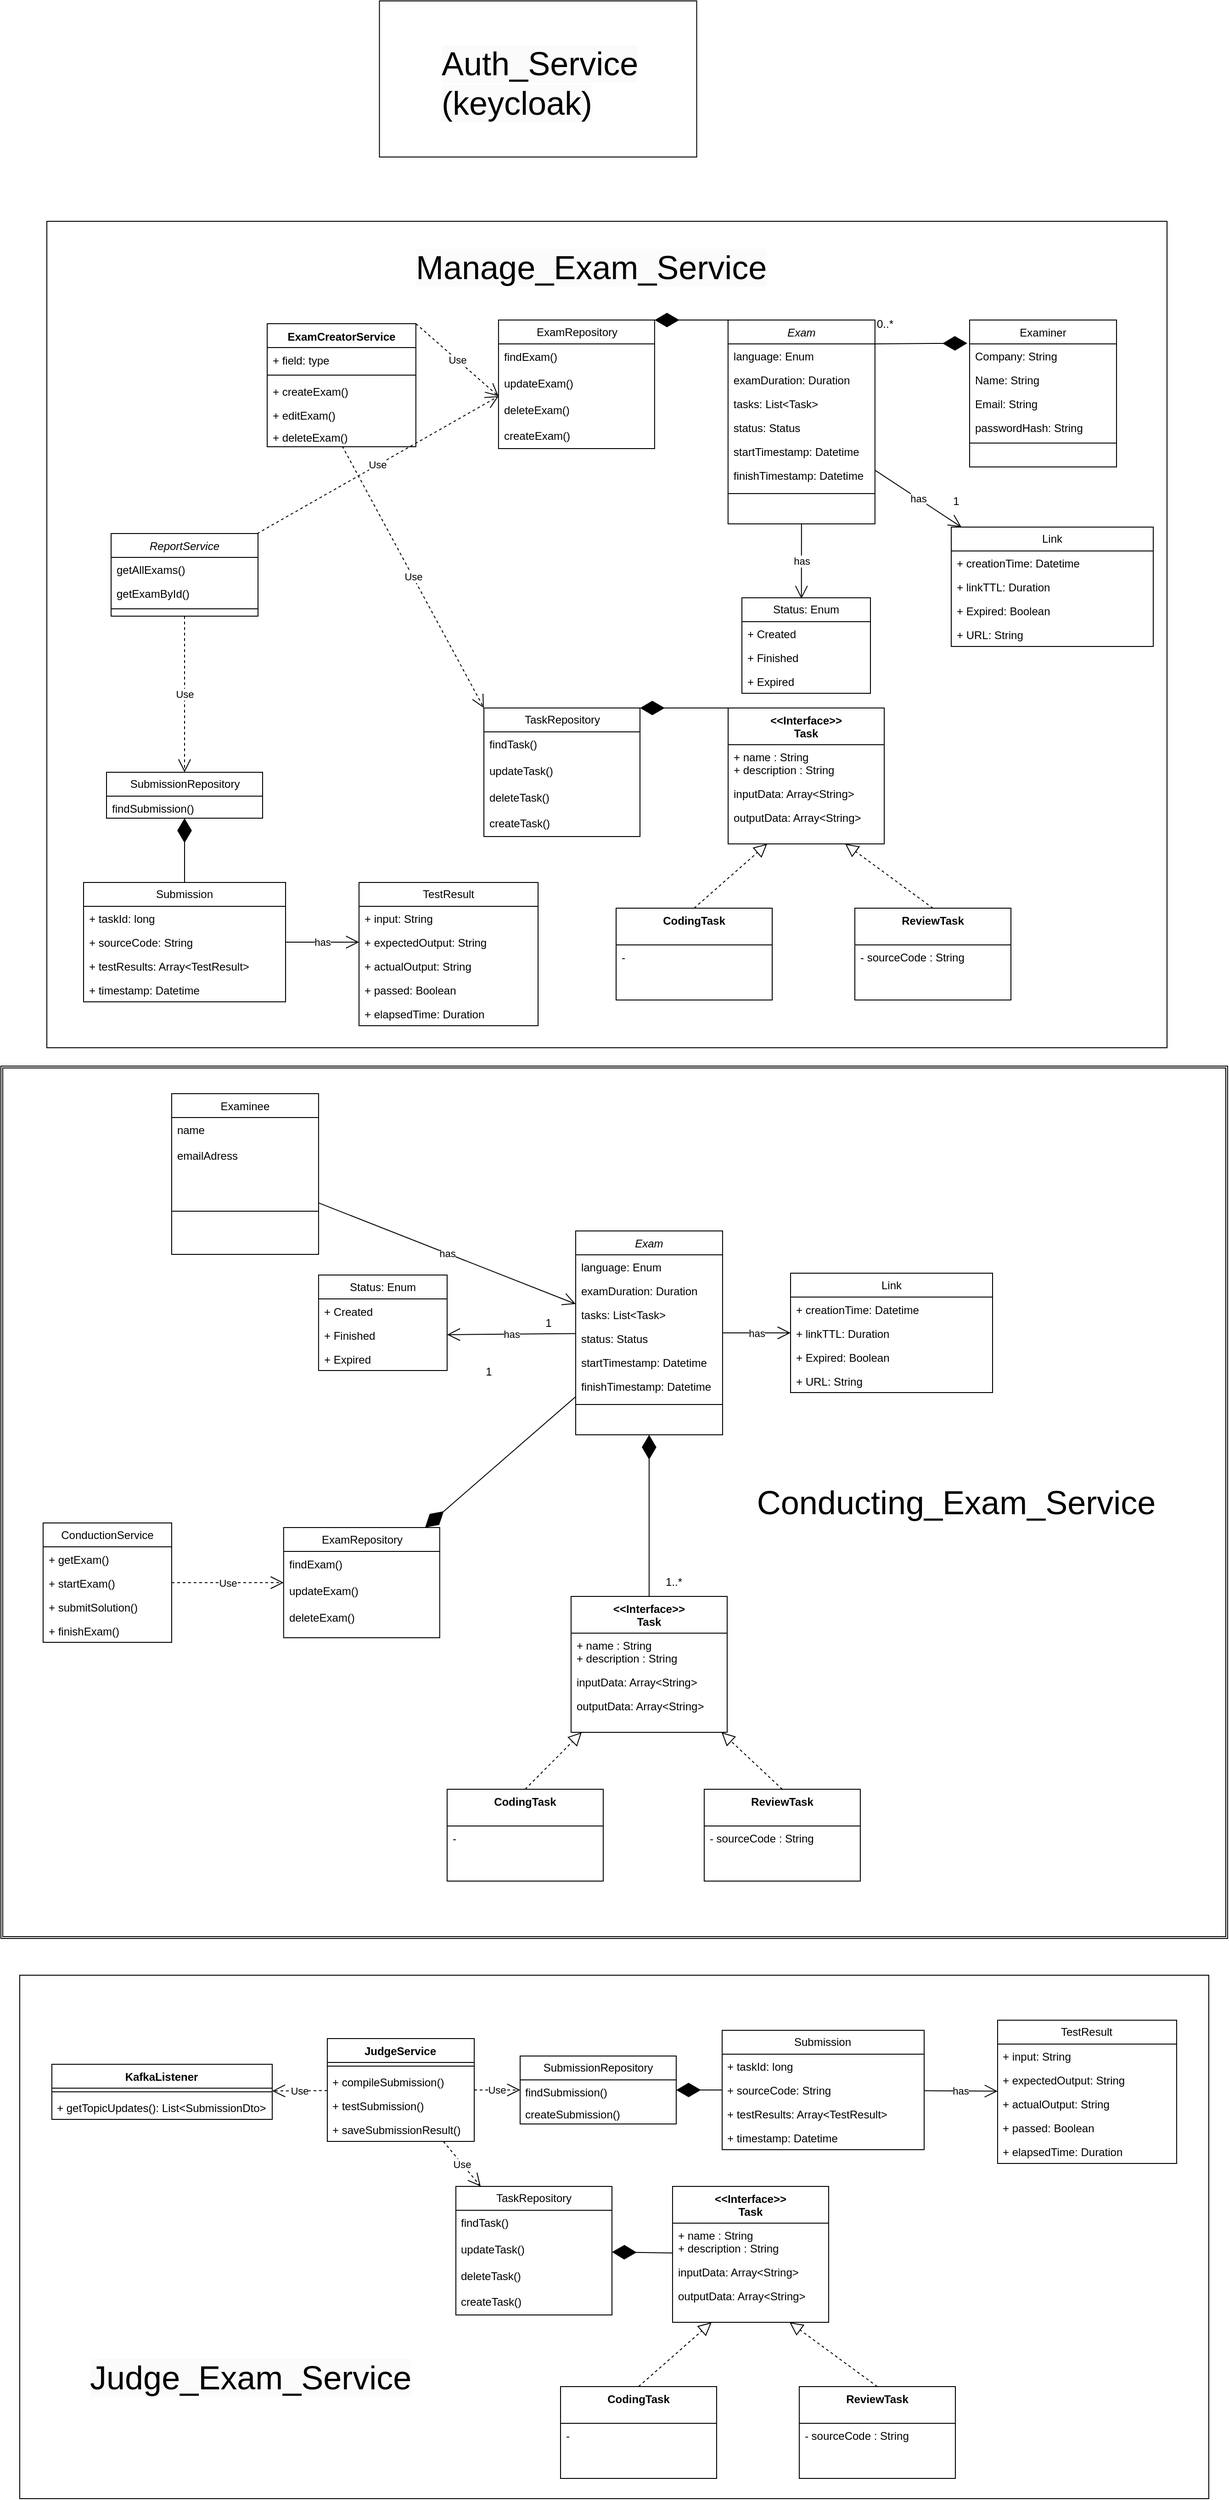 <mxfile version="22.0.6" type="device">
  <diagram id="C5RBs43oDa-KdzZeNtuy" name="Page-1">
    <mxGraphModel dx="3341" dy="3225" grid="1" gridSize="10" guides="1" tooltips="1" connect="1" arrows="1" fold="1" page="1" pageScale="1" pageWidth="827" pageHeight="1169" math="0" shadow="0">
      <root>
        <mxCell id="WIyWlLk6GJQsqaUBKTNV-0" />
        <mxCell id="WIyWlLk6GJQsqaUBKTNV-1" parent="WIyWlLk6GJQsqaUBKTNV-0" />
        <mxCell id="tS4P2Aod-Lhm870G8GoG-57" value="" style="html=1;whiteSpace=wrap;" vertex="1" parent="WIyWlLk6GJQsqaUBKTNV-1">
          <mxGeometry x="-1500" y="-1220" width="1220" height="900" as="geometry" />
        </mxCell>
        <mxCell id="gByaXQhZR91qVFEutDBW-114" value="" style="html=1;whiteSpace=wrap;" parent="WIyWlLk6GJQsqaUBKTNV-1" vertex="1">
          <mxGeometry x="-1137.76" y="-1460" width="345.52" height="170" as="geometry" />
        </mxCell>
        <mxCell id="gByaXQhZR91qVFEutDBW-59" value="" style="shape=ext;double=1;rounded=0;whiteSpace=wrap;html=1;" parent="WIyWlLk6GJQsqaUBKTNV-1" vertex="1">
          <mxGeometry x="-1550" y="-300" width="1335.96" height="950" as="geometry" />
        </mxCell>
        <mxCell id="gByaXQhZR91qVFEutDBW-3" value="&lt;font style=&quot;&quot;&gt;&lt;font style=&quot;font-size: 36px;&quot;&gt;Conducting_Exam_Service&lt;/font&gt;&lt;br&gt;&lt;/font&gt;" style="text;html=1;align=center;verticalAlign=middle;resizable=0;points=[];autosize=1;strokeColor=none;fillColor=none;" parent="WIyWlLk6GJQsqaUBKTNV-1" vertex="1">
          <mxGeometry x="-740" y="145" width="460" height="60" as="geometry" />
        </mxCell>
        <mxCell id="gByaXQhZR91qVFEutDBW-7" value="" style="endArrow=diamondThin;endFill=1;endSize=24;html=1;rounded=0;" parent="WIyWlLk6GJQsqaUBKTNV-1" source="tS4P2Aod-Lhm870G8GoG-67" edge="1" target="tS4P2Aod-Lhm870G8GoG-58">
          <mxGeometry width="160" relative="1" as="geometry">
            <mxPoint x="-994.04" y="197.5" as="sourcePoint" />
            <mxPoint x="-844.04" y="117.5" as="targetPoint" />
            <Array as="points" />
          </mxGeometry>
        </mxCell>
        <mxCell id="gByaXQhZR91qVFEutDBW-8" value="&lt;div style=&quot;text-align: center;&quot;&gt;&lt;span style=&quot;background-color: initial;&quot;&gt;1..*&lt;/span&gt;&lt;/div&gt;" style="text;whiteSpace=wrap;html=1;" parent="WIyWlLk6GJQsqaUBKTNV-1" vertex="1">
          <mxGeometry x="-828.04" y="247.5" width="27" height="30" as="geometry" />
        </mxCell>
        <mxCell id="gByaXQhZR91qVFEutDBW-10" value="ReviewTask" style="swimlane;fontStyle=1;align=center;verticalAlign=top;childLayout=stackLayout;horizontal=1;startSize=40;horizontalStack=0;resizeParent=1;resizeLast=0;collapsible=1;marginBottom=0;rounded=0;shadow=0;strokeWidth=1;" parent="WIyWlLk6GJQsqaUBKTNV-1" vertex="1">
          <mxGeometry x="-784.04" y="487.5" width="170" height="100" as="geometry">
            <mxRectangle x="-950" y="210" width="170" height="26" as="alternateBounds" />
          </mxGeometry>
        </mxCell>
        <mxCell id="gByaXQhZR91qVFEutDBW-11" value="- sourceCode : String&#xa;" style="text;align=left;verticalAlign=top;spacingLeft=4;spacingRight=4;overflow=hidden;rotatable=0;points=[[0,0.5],[1,0.5]];portConstraint=eastwest;" parent="gByaXQhZR91qVFEutDBW-10" vertex="1">
          <mxGeometry y="40" width="170" height="60" as="geometry" />
        </mxCell>
        <mxCell id="gByaXQhZR91qVFEutDBW-13" value="CodingTask" style="swimlane;fontStyle=1;align=center;verticalAlign=top;childLayout=stackLayout;horizontal=1;startSize=40;horizontalStack=0;resizeParent=1;resizeLast=0;collapsible=1;marginBottom=0;rounded=0;shadow=0;strokeWidth=1;" parent="WIyWlLk6GJQsqaUBKTNV-1" vertex="1">
          <mxGeometry x="-1064.04" y="487.5" width="170" height="100" as="geometry">
            <mxRectangle x="-950" y="210" width="170" height="26" as="alternateBounds" />
          </mxGeometry>
        </mxCell>
        <mxCell id="gByaXQhZR91qVFEutDBW-14" value="-&#xa;" style="text;align=left;verticalAlign=top;spacingLeft=4;spacingRight=4;overflow=hidden;rotatable=0;points=[[0,0.5],[1,0.5]];portConstraint=eastwest;" parent="gByaXQhZR91qVFEutDBW-13" vertex="1">
          <mxGeometry y="40" width="170" height="60" as="geometry" />
        </mxCell>
        <mxCell id="gByaXQhZR91qVFEutDBW-16" value="" style="endArrow=block;dashed=1;endFill=0;endSize=12;html=1;rounded=0;exitX=0.5;exitY=0;exitDx=0;exitDy=0;" parent="WIyWlLk6GJQsqaUBKTNV-1" source="gByaXQhZR91qVFEutDBW-13" target="tS4P2Aod-Lhm870G8GoG-67" edge="1">
          <mxGeometry width="160" relative="1" as="geometry">
            <mxPoint x="-964.04" y="507.5" as="sourcePoint" />
            <mxPoint x="-804.04" y="507.5" as="targetPoint" />
          </mxGeometry>
        </mxCell>
        <mxCell id="gByaXQhZR91qVFEutDBW-17" value="" style="endArrow=block;dashed=1;endFill=0;endSize=12;html=1;rounded=0;exitX=0.5;exitY=0;exitDx=0;exitDy=0;" parent="WIyWlLk6GJQsqaUBKTNV-1" source="gByaXQhZR91qVFEutDBW-10" target="tS4P2Aod-Lhm870G8GoG-67" edge="1">
          <mxGeometry width="160" relative="1" as="geometry">
            <mxPoint x="-1019.04" y="537.5" as="sourcePoint" />
            <mxPoint x="-883.04" y="430.5" as="targetPoint" />
          </mxGeometry>
        </mxCell>
        <mxCell id="zkfFHV4jXpPFQw0GAbJ--6" value="Examinee" style="swimlane;fontStyle=0;align=center;verticalAlign=top;childLayout=stackLayout;horizontal=1;startSize=26;horizontalStack=0;resizeParent=1;resizeLast=0;collapsible=1;marginBottom=0;rounded=0;shadow=0;strokeWidth=1;" parent="WIyWlLk6GJQsqaUBKTNV-1" vertex="1">
          <mxGeometry x="-1364.04" y="-270" width="160" height="175" as="geometry">
            <mxRectangle x="130" y="380" width="160" height="26" as="alternateBounds" />
          </mxGeometry>
        </mxCell>
        <mxCell id="zkfFHV4jXpPFQw0GAbJ--8" value="name&#xa;&#xa;emailAdress" style="text;align=left;verticalAlign=top;spacingLeft=4;spacingRight=4;overflow=hidden;rotatable=0;points=[[0,0.5],[1,0.5]];portConstraint=eastwest;rounded=0;shadow=0;html=0;" parent="zkfFHV4jXpPFQw0GAbJ--6" vertex="1">
          <mxGeometry y="26" width="160" height="98" as="geometry" />
        </mxCell>
        <mxCell id="zkfFHV4jXpPFQw0GAbJ--9" value="" style="line;html=1;strokeWidth=1;align=left;verticalAlign=middle;spacingTop=-1;spacingLeft=3;spacingRight=3;rotatable=0;labelPosition=right;points=[];portConstraint=eastwest;" parent="zkfFHV4jXpPFQw0GAbJ--6" vertex="1">
          <mxGeometry y="124" width="160" height="8" as="geometry" />
        </mxCell>
        <mxCell id="gByaXQhZR91qVFEutDBW-60" value="Exam" style="swimlane;fontStyle=2;align=center;verticalAlign=top;childLayout=stackLayout;horizontal=1;startSize=26;horizontalStack=0;resizeParent=1;resizeLast=0;collapsible=1;marginBottom=0;rounded=0;shadow=0;strokeWidth=1;" parent="WIyWlLk6GJQsqaUBKTNV-1" vertex="1">
          <mxGeometry x="-758.08" y="-1112.5" width="160" height="222" as="geometry">
            <mxRectangle x="230" y="140" width="160" height="26" as="alternateBounds" />
          </mxGeometry>
        </mxCell>
        <mxCell id="gByaXQhZR91qVFEutDBW-62" value="language: Enum" style="text;align=left;verticalAlign=top;spacingLeft=4;spacingRight=4;overflow=hidden;rotatable=0;points=[[0,0.5],[1,0.5]];portConstraint=eastwest;rounded=0;shadow=0;html=0;" parent="gByaXQhZR91qVFEutDBW-60" vertex="1">
          <mxGeometry y="26" width="160" height="26" as="geometry" />
        </mxCell>
        <mxCell id="gByaXQhZR91qVFEutDBW-63" value="examDuration: Duration" style="text;align=left;verticalAlign=top;spacingLeft=4;spacingRight=4;overflow=hidden;rotatable=0;points=[[0,0.5],[1,0.5]];portConstraint=eastwest;rounded=0;shadow=0;html=0;" parent="gByaXQhZR91qVFEutDBW-60" vertex="1">
          <mxGeometry y="52" width="160" height="26" as="geometry" />
        </mxCell>
        <mxCell id="tS4P2Aod-Lhm870G8GoG-17" value="tasks: List&lt;Task&gt;" style="text;align=left;verticalAlign=top;spacingLeft=4;spacingRight=4;overflow=hidden;rotatable=0;points=[[0,0.5],[1,0.5]];portConstraint=eastwest;rounded=0;shadow=0;html=0;" vertex="1" parent="gByaXQhZR91qVFEutDBW-60">
          <mxGeometry y="78" width="160" height="26" as="geometry" />
        </mxCell>
        <mxCell id="tS4P2Aod-Lhm870G8GoG-0" value="status: Status" style="text;align=left;verticalAlign=top;spacingLeft=4;spacingRight=4;overflow=hidden;rotatable=0;points=[[0,0.5],[1,0.5]];portConstraint=eastwest;rounded=0;shadow=0;html=0;" vertex="1" parent="gByaXQhZR91qVFEutDBW-60">
          <mxGeometry y="104" width="160" height="26" as="geometry" />
        </mxCell>
        <mxCell id="tS4P2Aod-Lhm870G8GoG-36" value="startTimestamp: Datetime" style="text;align=left;verticalAlign=top;spacingLeft=4;spacingRight=4;overflow=hidden;rotatable=0;points=[[0,0.5],[1,0.5]];portConstraint=eastwest;rounded=0;shadow=0;html=0;" vertex="1" parent="gByaXQhZR91qVFEutDBW-60">
          <mxGeometry y="130" width="160" height="26" as="geometry" />
        </mxCell>
        <mxCell id="tS4P2Aod-Lhm870G8GoG-37" value="finishTimestamp: Datetime" style="text;align=left;verticalAlign=top;spacingLeft=4;spacingRight=4;overflow=hidden;rotatable=0;points=[[0,0.5],[1,0.5]];portConstraint=eastwest;rounded=0;shadow=0;html=0;" vertex="1" parent="gByaXQhZR91qVFEutDBW-60">
          <mxGeometry y="156" width="160" height="26" as="geometry" />
        </mxCell>
        <mxCell id="gByaXQhZR91qVFEutDBW-64" value="" style="line;html=1;strokeWidth=1;align=left;verticalAlign=middle;spacingTop=-1;spacingLeft=3;spacingRight=3;rotatable=0;labelPosition=right;points=[];portConstraint=eastwest;" parent="gByaXQhZR91qVFEutDBW-60" vertex="1">
          <mxGeometry y="182" width="160" height="14" as="geometry" />
        </mxCell>
        <mxCell id="gByaXQhZR91qVFEutDBW-68" value="&lt;span style=&quot;color: rgb(0, 0, 0); font-family: Helvetica; font-size: 36px; font-style: normal; font-variant-ligatures: normal; font-variant-caps: normal; font-weight: 400; letter-spacing: normal; orphans: 2; text-align: center; text-indent: 0px; text-transform: none; widows: 2; word-spacing: 0px; -webkit-text-stroke-width: 0px; background-color: rgb(251, 251, 251); text-decoration-thickness: initial; text-decoration-style: initial; text-decoration-color: initial; float: none; display: inline !important;&quot;&gt;Manage_Exam_Service&lt;/span&gt;" style="text;whiteSpace=wrap;html=1;" parent="WIyWlLk6GJQsqaUBKTNV-1" vertex="1">
          <mxGeometry x="-1100" y="-1198.5" width="270" height="70" as="geometry" />
        </mxCell>
        <mxCell id="gByaXQhZR91qVFEutDBW-69" value="Examiner" style="swimlane;fontStyle=0;align=center;verticalAlign=top;childLayout=stackLayout;horizontal=1;startSize=26;horizontalStack=0;resizeParent=1;resizeLast=0;collapsible=1;marginBottom=0;rounded=0;shadow=0;strokeWidth=1;" parent="WIyWlLk6GJQsqaUBKTNV-1" vertex="1">
          <mxGeometry x="-495" y="-1112.5" width="160" height="160" as="geometry">
            <mxRectangle x="130" y="380" width="160" height="26" as="alternateBounds" />
          </mxGeometry>
        </mxCell>
        <mxCell id="gByaXQhZR91qVFEutDBW-70" value="Company: String" style="text;align=left;verticalAlign=top;spacingLeft=4;spacingRight=4;overflow=hidden;rotatable=0;points=[[0,0.5],[1,0.5]];portConstraint=eastwest;" parent="gByaXQhZR91qVFEutDBW-69" vertex="1">
          <mxGeometry y="26" width="160" height="26" as="geometry" />
        </mxCell>
        <mxCell id="tS4P2Aod-Lhm870G8GoG-1" value="Name: String" style="text;align=left;verticalAlign=top;spacingLeft=4;spacingRight=4;overflow=hidden;rotatable=0;points=[[0,0.5],[1,0.5]];portConstraint=eastwest;" vertex="1" parent="gByaXQhZR91qVFEutDBW-69">
          <mxGeometry y="52" width="160" height="26" as="geometry" />
        </mxCell>
        <mxCell id="tS4P2Aod-Lhm870G8GoG-2" value="Email: String" style="text;align=left;verticalAlign=top;spacingLeft=4;spacingRight=4;overflow=hidden;rotatable=0;points=[[0,0.5],[1,0.5]];portConstraint=eastwest;" vertex="1" parent="gByaXQhZR91qVFEutDBW-69">
          <mxGeometry y="78" width="160" height="26" as="geometry" />
        </mxCell>
        <mxCell id="tS4P2Aod-Lhm870G8GoG-3" value="passwordHash: String" style="text;align=left;verticalAlign=top;spacingLeft=4;spacingRight=4;overflow=hidden;rotatable=0;points=[[0,0.5],[1,0.5]];portConstraint=eastwest;" vertex="1" parent="gByaXQhZR91qVFEutDBW-69">
          <mxGeometry y="104" width="160" height="26" as="geometry" />
        </mxCell>
        <mxCell id="gByaXQhZR91qVFEutDBW-72" value="" style="line;html=1;strokeWidth=1;align=left;verticalAlign=middle;spacingTop=-1;spacingLeft=3;spacingRight=3;rotatable=0;labelPosition=right;points=[];portConstraint=eastwest;" parent="gByaXQhZR91qVFEutDBW-69" vertex="1">
          <mxGeometry y="130" width="160" height="8" as="geometry" />
        </mxCell>
        <mxCell id="gByaXQhZR91qVFEutDBW-90" value="ExamRepository" style="swimlane;fontStyle=0;childLayout=stackLayout;horizontal=1;startSize=26;fillColor=none;horizontalStack=0;resizeParent=1;resizeParentMax=0;resizeLast=0;collapsible=1;marginBottom=0;html=1;" parent="WIyWlLk6GJQsqaUBKTNV-1" vertex="1">
          <mxGeometry x="-1008.08" y="-1112.5" width="170" height="140" as="geometry" />
        </mxCell>
        <mxCell id="gByaXQhZR91qVFEutDBW-91" value="findExam()&lt;br&gt;&lt;br&gt;updateExam()&lt;br&gt;&lt;br&gt;deleteExam()&lt;br&gt;&lt;br&gt;createExam()" style="text;strokeColor=none;fillColor=none;align=left;verticalAlign=top;spacingLeft=4;spacingRight=4;overflow=hidden;rotatable=0;points=[[0,0.5],[1,0.5]];portConstraint=eastwest;whiteSpace=wrap;html=1;" parent="gByaXQhZR91qVFEutDBW-90" vertex="1">
          <mxGeometry y="26" width="170" height="114" as="geometry" />
        </mxCell>
        <mxCell id="gByaXQhZR91qVFEutDBW-95" value="TaskRepository" style="swimlane;fontStyle=0;childLayout=stackLayout;horizontal=1;startSize=26;fillColor=none;horizontalStack=0;resizeParent=1;resizeParentMax=0;resizeLast=0;collapsible=1;marginBottom=0;html=1;" parent="WIyWlLk6GJQsqaUBKTNV-1" vertex="1">
          <mxGeometry x="-1024" y="-690" width="170" height="140" as="geometry" />
        </mxCell>
        <mxCell id="gByaXQhZR91qVFEutDBW-97" value="findTask()&lt;br style=&quot;border-color: var(--border-color);&quot;&gt;&lt;br style=&quot;border-color: var(--border-color);&quot;&gt;updateTask()&lt;br style=&quot;border-color: var(--border-color);&quot;&gt;&lt;br style=&quot;border-color: var(--border-color);&quot;&gt;deleteTask()&lt;br style=&quot;border-color: var(--border-color);&quot;&gt;&lt;br style=&quot;border-color: var(--border-color);&quot;&gt;createTask()" style="text;strokeColor=none;fillColor=none;align=left;verticalAlign=top;spacingLeft=4;spacingRight=4;overflow=hidden;rotatable=0;points=[[0,0.5],[1,0.5]];portConstraint=eastwest;whiteSpace=wrap;html=1;" parent="gByaXQhZR91qVFEutDBW-95" vertex="1">
          <mxGeometry y="26" width="170" height="114" as="geometry" />
        </mxCell>
        <mxCell id="gByaXQhZR91qVFEutDBW-125" value="" style="edgeStyle=orthogonalEdgeStyle;rounded=0;orthogonalLoop=1;jettySize=auto;html=1;" parent="WIyWlLk6GJQsqaUBKTNV-1" source="gByaXQhZR91qVFEutDBW-112" edge="1">
          <mxGeometry relative="1" as="geometry">
            <mxPoint x="-1194.52" y="760.0" as="targetPoint" />
          </mxGeometry>
        </mxCell>
        <mxCell id="gByaXQhZR91qVFEutDBW-113" value="" style="html=1;whiteSpace=wrap;" parent="WIyWlLk6GJQsqaUBKTNV-1" vertex="1">
          <mxGeometry x="-1529.52" y="690" width="1295" height="570" as="geometry" />
        </mxCell>
        <mxCell id="gByaXQhZR91qVFEutDBW-112" value="&lt;span style=&quot;color: rgb(0, 0, 0); font-family: Helvetica; font-size: 36px; font-style: normal; font-variant-ligatures: normal; font-variant-caps: normal; font-weight: 400; letter-spacing: normal; orphans: 2; text-align: center; text-indent: 0px; text-transform: none; widows: 2; word-spacing: 0px; -webkit-text-stroke-width: 0px; background-color: rgb(251, 251, 251); text-decoration-thickness: initial; text-decoration-style: initial; text-decoration-color: initial; float: none; display: inline !important;&quot;&gt;Judge_Exam_Service&lt;/span&gt;" style="text;whiteSpace=wrap;html=1;" parent="WIyWlLk6GJQsqaUBKTNV-1" vertex="1">
          <mxGeometry x="-1454.52" y="1100" width="420" height="70" as="geometry" />
        </mxCell>
        <mxCell id="gByaXQhZR91qVFEutDBW-115" value="&lt;span style=&quot;color: rgb(0, 0, 0); font-family: Helvetica; font-size: 36px; font-style: normal; font-variant-ligatures: normal; font-variant-caps: normal; font-weight: 400; letter-spacing: normal; orphans: 2; text-align: center; text-indent: 0px; text-transform: none; widows: 2; word-spacing: 0px; -webkit-text-stroke-width: 0px; background-color: rgb(251, 251, 251); text-decoration-thickness: initial; text-decoration-style: initial; text-decoration-color: initial; float: none; display: inline !important;&quot;&gt;Auth_Service (keycloak)&lt;/span&gt;" style="text;whiteSpace=wrap;html=1;" parent="WIyWlLk6GJQsqaUBKTNV-1" vertex="1">
          <mxGeometry x="-1072.12" y="-1420" width="220" height="70" as="geometry" />
        </mxCell>
        <mxCell id="gByaXQhZR91qVFEutDBW-131" value="ReportService" style="swimlane;fontStyle=2;align=center;verticalAlign=top;childLayout=stackLayout;horizontal=1;startSize=26;horizontalStack=0;resizeParent=1;resizeLast=0;collapsible=1;marginBottom=0;rounded=0;shadow=0;strokeWidth=1;" parent="WIyWlLk6GJQsqaUBKTNV-1" vertex="1">
          <mxGeometry x="-1430" y="-880" width="160" height="90" as="geometry">
            <mxRectangle x="230" y="140" width="160" height="26" as="alternateBounds" />
          </mxGeometry>
        </mxCell>
        <mxCell id="gByaXQhZR91qVFEutDBW-132" value="getAllExams()" style="text;align=left;verticalAlign=top;spacingLeft=4;spacingRight=4;overflow=hidden;rotatable=0;points=[[0,0.5],[1,0.5]];portConstraint=eastwest;" parent="gByaXQhZR91qVFEutDBW-131" vertex="1">
          <mxGeometry y="26" width="160" height="26" as="geometry" />
        </mxCell>
        <mxCell id="gByaXQhZR91qVFEutDBW-133" value="getExamById()" style="text;align=left;verticalAlign=top;spacingLeft=4;spacingRight=4;overflow=hidden;rotatable=0;points=[[0,0.5],[1,0.5]];portConstraint=eastwest;" parent="gByaXQhZR91qVFEutDBW-131" vertex="1">
          <mxGeometry y="52" width="160" height="26" as="geometry" />
        </mxCell>
        <mxCell id="gByaXQhZR91qVFEutDBW-136" value="" style="line;html=1;strokeWidth=1;align=left;verticalAlign=middle;spacingTop=-1;spacingLeft=3;spacingRight=3;rotatable=0;labelPosition=right;points=[];portConstraint=eastwest;" parent="gByaXQhZR91qVFEutDBW-131" vertex="1">
          <mxGeometry y="78" width="160" height="8" as="geometry" />
        </mxCell>
        <mxCell id="tS4P2Aod-Lhm870G8GoG-4" value="" style="endArrow=diamondThin;endFill=1;endSize=24;html=1;rounded=0;exitX=0.992;exitY=0.117;exitDx=0;exitDy=0;entryX=-0.016;entryY=-0.027;entryDx=0;entryDy=0;entryPerimeter=0;exitPerimeter=0;" edge="1" parent="WIyWlLk6GJQsqaUBKTNV-1" source="gByaXQhZR91qVFEutDBW-60" target="gByaXQhZR91qVFEutDBW-70">
          <mxGeometry width="160" relative="1" as="geometry">
            <mxPoint x="-558.08" y="-767.5" as="sourcePoint" />
            <mxPoint x="-558.08" y="-927.5" as="targetPoint" />
            <Array as="points" />
          </mxGeometry>
        </mxCell>
        <mxCell id="tS4P2Aod-Lhm870G8GoG-6" value="&lt;div style=&quot;text-align: center;&quot;&gt;&lt;span style=&quot;background-color: initial;&quot;&gt;0..*&lt;/span&gt;&lt;/div&gt;" style="text;whiteSpace=wrap;html=1;" vertex="1" parent="WIyWlLk6GJQsqaUBKTNV-1">
          <mxGeometry x="-598.08" y="-1122.5" width="27" height="30" as="geometry" />
        </mxCell>
        <mxCell id="tS4P2Aod-Lhm870G8GoG-10" value="Use" style="endArrow=open;endSize=12;dashed=1;html=1;rounded=0;entryX=0;entryY=0.5;entryDx=0;entryDy=0;exitX=1;exitY=0;exitDx=0;exitDy=0;" edge="1" parent="WIyWlLk6GJQsqaUBKTNV-1" source="tS4P2Aod-Lhm870G8GoG-12" target="gByaXQhZR91qVFEutDBW-91">
          <mxGeometry width="160" relative="1" as="geometry">
            <mxPoint x="-1098.08" y="-1062.5" as="sourcePoint" />
            <mxPoint x="-988.08" y="-878.5" as="targetPoint" />
          </mxGeometry>
        </mxCell>
        <mxCell id="tS4P2Aod-Lhm870G8GoG-11" value="" style="endArrow=diamondThin;endFill=1;endSize=24;html=1;rounded=0;exitX=0;exitY=0;exitDx=0;exitDy=0;entryX=1;entryY=0;entryDx=0;entryDy=0;" edge="1" parent="WIyWlLk6GJQsqaUBKTNV-1" source="gByaXQhZR91qVFEutDBW-60" target="gByaXQhZR91qVFEutDBW-90">
          <mxGeometry width="160" relative="1" as="geometry">
            <mxPoint x="-913.08" y="-898.5" as="sourcePoint" />
            <mxPoint x="-783.08" y="-898.5" as="targetPoint" />
            <Array as="points" />
          </mxGeometry>
        </mxCell>
        <mxCell id="tS4P2Aod-Lhm870G8GoG-12" value="ExamCreatorService" style="swimlane;fontStyle=1;align=center;verticalAlign=top;childLayout=stackLayout;horizontal=1;startSize=26;horizontalStack=0;resizeParent=1;resizeParentMax=0;resizeLast=0;collapsible=1;marginBottom=0;whiteSpace=wrap;html=1;" vertex="1" parent="WIyWlLk6GJQsqaUBKTNV-1">
          <mxGeometry x="-1260" y="-1108.5" width="161.92" height="134" as="geometry" />
        </mxCell>
        <mxCell id="tS4P2Aod-Lhm870G8GoG-13" value="+ field: type" style="text;strokeColor=none;fillColor=none;align=left;verticalAlign=top;spacingLeft=4;spacingRight=4;overflow=hidden;rotatable=0;points=[[0,0.5],[1,0.5]];portConstraint=eastwest;whiteSpace=wrap;html=1;" vertex="1" parent="tS4P2Aod-Lhm870G8GoG-12">
          <mxGeometry y="26" width="161.92" height="26" as="geometry" />
        </mxCell>
        <mxCell id="tS4P2Aod-Lhm870G8GoG-14" value="" style="line;strokeWidth=1;fillColor=none;align=left;verticalAlign=middle;spacingTop=-1;spacingLeft=3;spacingRight=3;rotatable=0;labelPosition=right;points=[];portConstraint=eastwest;strokeColor=inherit;" vertex="1" parent="tS4P2Aod-Lhm870G8GoG-12">
          <mxGeometry y="52" width="161.92" height="8" as="geometry" />
        </mxCell>
        <mxCell id="tS4P2Aod-Lhm870G8GoG-15" value="+ createExam()" style="text;strokeColor=none;fillColor=none;align=left;verticalAlign=top;spacingLeft=4;spacingRight=4;overflow=hidden;rotatable=0;points=[[0,0.5],[1,0.5]];portConstraint=eastwest;whiteSpace=wrap;html=1;" vertex="1" parent="tS4P2Aod-Lhm870G8GoG-12">
          <mxGeometry y="60" width="161.92" height="26" as="geometry" />
        </mxCell>
        <mxCell id="tS4P2Aod-Lhm870G8GoG-16" value="+ editExam()" style="text;strokeColor=none;fillColor=none;align=left;verticalAlign=top;spacingLeft=4;spacingRight=4;overflow=hidden;rotatable=0;points=[[0,0.5],[1,0.5]];portConstraint=eastwest;whiteSpace=wrap;html=1;" vertex="1" parent="tS4P2Aod-Lhm870G8GoG-12">
          <mxGeometry y="86" width="161.92" height="24" as="geometry" />
        </mxCell>
        <mxCell id="tS4P2Aod-Lhm870G8GoG-24" value="+ deleteExam()" style="text;strokeColor=none;fillColor=none;align=left;verticalAlign=top;spacingLeft=4;spacingRight=4;overflow=hidden;rotatable=0;points=[[0,0.5],[1,0.5]];portConstraint=eastwest;whiteSpace=wrap;html=1;" vertex="1" parent="tS4P2Aod-Lhm870G8GoG-12">
          <mxGeometry y="110" width="161.92" height="24" as="geometry" />
        </mxCell>
        <mxCell id="tS4P2Aod-Lhm870G8GoG-18" value="Status: Enum" style="swimlane;fontStyle=0;childLayout=stackLayout;horizontal=1;startSize=26;fillColor=none;horizontalStack=0;resizeParent=1;resizeParentMax=0;resizeLast=0;collapsible=1;marginBottom=0;whiteSpace=wrap;html=1;" vertex="1" parent="WIyWlLk6GJQsqaUBKTNV-1">
          <mxGeometry x="-743" y="-810" width="140" height="104" as="geometry" />
        </mxCell>
        <mxCell id="tS4P2Aod-Lhm870G8GoG-19" value="+ Created" style="text;strokeColor=none;fillColor=none;align=left;verticalAlign=top;spacingLeft=4;spacingRight=4;overflow=hidden;rotatable=0;points=[[0,0.5],[1,0.5]];portConstraint=eastwest;whiteSpace=wrap;html=1;" vertex="1" parent="tS4P2Aod-Lhm870G8GoG-18">
          <mxGeometry y="26" width="140" height="26" as="geometry" />
        </mxCell>
        <mxCell id="tS4P2Aod-Lhm870G8GoG-20" value="+ Finished" style="text;strokeColor=none;fillColor=none;align=left;verticalAlign=top;spacingLeft=4;spacingRight=4;overflow=hidden;rotatable=0;points=[[0,0.5],[1,0.5]];portConstraint=eastwest;whiteSpace=wrap;html=1;" vertex="1" parent="tS4P2Aod-Lhm870G8GoG-18">
          <mxGeometry y="52" width="140" height="26" as="geometry" />
        </mxCell>
        <mxCell id="tS4P2Aod-Lhm870G8GoG-21" value="+ Expired" style="text;strokeColor=none;fillColor=none;align=left;verticalAlign=top;spacingLeft=4;spacingRight=4;overflow=hidden;rotatable=0;points=[[0,0.5],[1,0.5]];portConstraint=eastwest;whiteSpace=wrap;html=1;" vertex="1" parent="tS4P2Aod-Lhm870G8GoG-18">
          <mxGeometry y="78" width="140" height="26" as="geometry" />
        </mxCell>
        <mxCell id="tS4P2Aod-Lhm870G8GoG-22" value="has" style="endArrow=open;endFill=1;endSize=12;html=1;rounded=0;entryX=0.463;entryY=0.01;entryDx=0;entryDy=0;entryPerimeter=0;exitX=0.5;exitY=1;exitDx=0;exitDy=0;" edge="1" parent="WIyWlLk6GJQsqaUBKTNV-1" source="gByaXQhZR91qVFEutDBW-60" target="tS4P2Aod-Lhm870G8GoG-18">
          <mxGeometry width="160" relative="1" as="geometry">
            <mxPoint x="-607.08" y="-493.5" as="sourcePoint" />
            <mxPoint x="-736.08" y="-492.5" as="targetPoint" />
            <Array as="points" />
          </mxGeometry>
        </mxCell>
        <mxCell id="tS4P2Aod-Lhm870G8GoG-23" value="1" style="text;html=1;align=center;verticalAlign=middle;resizable=0;points=[];autosize=1;strokeColor=none;fillColor=none;" vertex="1" parent="WIyWlLk6GJQsqaUBKTNV-1">
          <mxGeometry x="-525" y="-930" width="30" height="30" as="geometry" />
        </mxCell>
        <mxCell id="tS4P2Aod-Lhm870G8GoG-25" value="&lt;&lt;Interface&gt;&gt;&#xa;Task&#xa;" style="swimlane;fontStyle=1;align=center;verticalAlign=top;childLayout=stackLayout;horizontal=1;startSize=40;horizontalStack=0;resizeParent=1;resizeLast=0;collapsible=1;marginBottom=0;rounded=0;shadow=0;strokeWidth=1;" vertex="1" parent="WIyWlLk6GJQsqaUBKTNV-1">
          <mxGeometry x="-758" y="-690" width="170" height="148" as="geometry">
            <mxRectangle x="-950" y="210" width="170" height="26" as="alternateBounds" />
          </mxGeometry>
        </mxCell>
        <mxCell id="tS4P2Aod-Lhm870G8GoG-26" value="+ name : String&#xa;+ description : String&#xa;&#xa;" style="text;align=left;verticalAlign=top;spacingLeft=4;spacingRight=4;overflow=hidden;rotatable=0;points=[[0,0.5],[1,0.5]];portConstraint=eastwest;" vertex="1" parent="tS4P2Aod-Lhm870G8GoG-25">
          <mxGeometry y="40" width="170" height="40" as="geometry" />
        </mxCell>
        <mxCell id="tS4P2Aod-Lhm870G8GoG-34" value="inputData: Array&lt;String&gt;" style="text;align=left;verticalAlign=top;spacingLeft=4;spacingRight=4;overflow=hidden;rotatable=0;points=[[0,0.5],[1,0.5]];portConstraint=eastwest;rounded=0;shadow=0;html=0;" vertex="1" parent="tS4P2Aod-Lhm870G8GoG-25">
          <mxGeometry y="80" width="170" height="26" as="geometry" />
        </mxCell>
        <mxCell id="tS4P2Aod-Lhm870G8GoG-35" value="outputData: Array&lt;String&gt;" style="text;align=left;verticalAlign=top;spacingLeft=4;spacingRight=4;overflow=hidden;rotatable=0;points=[[0,0.5],[1,0.5]];portConstraint=eastwest;rounded=0;shadow=0;html=0;" vertex="1" parent="tS4P2Aod-Lhm870G8GoG-25">
          <mxGeometry y="106" width="170" height="26" as="geometry" />
        </mxCell>
        <mxCell id="tS4P2Aod-Lhm870G8GoG-27" value="ReviewTask" style="swimlane;fontStyle=1;align=center;verticalAlign=top;childLayout=stackLayout;horizontal=1;startSize=40;horizontalStack=0;resizeParent=1;resizeLast=0;collapsible=1;marginBottom=0;rounded=0;shadow=0;strokeWidth=1;" vertex="1" parent="WIyWlLk6GJQsqaUBKTNV-1">
          <mxGeometry x="-620" y="-472" width="170" height="100" as="geometry">
            <mxRectangle x="-950" y="210" width="170" height="26" as="alternateBounds" />
          </mxGeometry>
        </mxCell>
        <mxCell id="tS4P2Aod-Lhm870G8GoG-28" value="- sourceCode : String&#xa;" style="text;align=left;verticalAlign=top;spacingLeft=4;spacingRight=4;overflow=hidden;rotatable=0;points=[[0,0.5],[1,0.5]];portConstraint=eastwest;" vertex="1" parent="tS4P2Aod-Lhm870G8GoG-27">
          <mxGeometry y="40" width="170" height="60" as="geometry" />
        </mxCell>
        <mxCell id="tS4P2Aod-Lhm870G8GoG-29" value="CodingTask" style="swimlane;fontStyle=1;align=center;verticalAlign=top;childLayout=stackLayout;horizontal=1;startSize=40;horizontalStack=0;resizeParent=1;resizeLast=0;collapsible=1;marginBottom=0;rounded=0;shadow=0;strokeWidth=1;" vertex="1" parent="WIyWlLk6GJQsqaUBKTNV-1">
          <mxGeometry x="-880" y="-472" width="170" height="100" as="geometry">
            <mxRectangle x="-950" y="210" width="170" height="26" as="alternateBounds" />
          </mxGeometry>
        </mxCell>
        <mxCell id="tS4P2Aod-Lhm870G8GoG-30" value="-&#xa;" style="text;align=left;verticalAlign=top;spacingLeft=4;spacingRight=4;overflow=hidden;rotatable=0;points=[[0,0.5],[1,0.5]];portConstraint=eastwest;" vertex="1" parent="tS4P2Aod-Lhm870G8GoG-29">
          <mxGeometry y="40" width="170" height="60" as="geometry" />
        </mxCell>
        <mxCell id="tS4P2Aod-Lhm870G8GoG-31" value="" style="endArrow=block;dashed=1;endFill=0;endSize=12;html=1;rounded=0;entryX=0.25;entryY=1;entryDx=0;entryDy=0;exitX=0.5;exitY=0;exitDx=0;exitDy=0;" edge="1" parent="WIyWlLk6GJQsqaUBKTNV-1" source="tS4P2Aod-Lhm870G8GoG-29" target="tS4P2Aod-Lhm870G8GoG-25">
          <mxGeometry width="160" relative="1" as="geometry">
            <mxPoint x="-793" y="-460" as="sourcePoint" />
            <mxPoint x="-633" y="-460" as="targetPoint" />
          </mxGeometry>
        </mxCell>
        <mxCell id="tS4P2Aod-Lhm870G8GoG-32" value="" style="endArrow=block;dashed=1;endFill=0;endSize=12;html=1;rounded=0;exitX=0.5;exitY=0;exitDx=0;exitDy=0;entryX=0.75;entryY=1;entryDx=0;entryDy=0;" edge="1" parent="WIyWlLk6GJQsqaUBKTNV-1" source="tS4P2Aod-Lhm870G8GoG-27" target="tS4P2Aod-Lhm870G8GoG-25">
          <mxGeometry width="160" relative="1" as="geometry">
            <mxPoint x="-848" y="-430" as="sourcePoint" />
            <mxPoint x="-640" y="-502" as="targetPoint" />
          </mxGeometry>
        </mxCell>
        <mxCell id="tS4P2Aod-Lhm870G8GoG-33" value="" style="endArrow=diamondThin;endFill=1;endSize=24;html=1;rounded=0;exitX=0;exitY=0;exitDx=0;exitDy=0;entryX=1;entryY=0;entryDx=0;entryDy=0;" edge="1" parent="WIyWlLk6GJQsqaUBKTNV-1" source="tS4P2Aod-Lhm870G8GoG-25" target="gByaXQhZR91qVFEutDBW-95">
          <mxGeometry width="160" relative="1" as="geometry">
            <mxPoint x="-748" y="-1034" as="sourcePoint" />
            <mxPoint x="-828" y="-1034" as="targetPoint" />
            <Array as="points" />
          </mxGeometry>
        </mxCell>
        <mxCell id="tS4P2Aod-Lhm870G8GoG-38" value="Use" style="endArrow=open;endSize=12;dashed=1;html=1;rounded=0;entryX=0;entryY=0;entryDx=0;entryDy=0;exitX=0.505;exitY=0.972;exitDx=0;exitDy=0;exitPerimeter=0;" edge="1" parent="WIyWlLk6GJQsqaUBKTNV-1" source="tS4P2Aod-Lhm870G8GoG-24" target="gByaXQhZR91qVFEutDBW-95">
          <mxGeometry width="160" relative="1" as="geometry">
            <mxPoint x="-1088" y="-1098" as="sourcePoint" />
            <mxPoint x="-998" y="-1019" as="targetPoint" />
          </mxGeometry>
        </mxCell>
        <mxCell id="tS4P2Aod-Lhm870G8GoG-40" value="Submission" style="swimlane;fontStyle=0;childLayout=stackLayout;horizontal=1;startSize=26;fillColor=none;horizontalStack=0;resizeParent=1;resizeParentMax=0;resizeLast=0;collapsible=1;marginBottom=0;whiteSpace=wrap;html=1;" vertex="1" parent="WIyWlLk6GJQsqaUBKTNV-1">
          <mxGeometry x="-1460" y="-500" width="220" height="130" as="geometry" />
        </mxCell>
        <mxCell id="tS4P2Aod-Lhm870G8GoG-41" value="+ taskId: long" style="text;strokeColor=none;fillColor=none;align=left;verticalAlign=top;spacingLeft=4;spacingRight=4;overflow=hidden;rotatable=0;points=[[0,0.5],[1,0.5]];portConstraint=eastwest;whiteSpace=wrap;html=1;" vertex="1" parent="tS4P2Aod-Lhm870G8GoG-40">
          <mxGeometry y="26" width="220" height="26" as="geometry" />
        </mxCell>
        <mxCell id="tS4P2Aod-Lhm870G8GoG-42" value="+ sourceCode: String" style="text;strokeColor=none;fillColor=none;align=left;verticalAlign=top;spacingLeft=4;spacingRight=4;overflow=hidden;rotatable=0;points=[[0,0.5],[1,0.5]];portConstraint=eastwest;whiteSpace=wrap;html=1;" vertex="1" parent="tS4P2Aod-Lhm870G8GoG-40">
          <mxGeometry y="52" width="220" height="26" as="geometry" />
        </mxCell>
        <mxCell id="tS4P2Aod-Lhm870G8GoG-43" value="+ testResults: Array&amp;lt;TestResult&amp;gt;" style="text;strokeColor=none;fillColor=none;align=left;verticalAlign=top;spacingLeft=4;spacingRight=4;overflow=hidden;rotatable=0;points=[[0,0.5],[1,0.5]];portConstraint=eastwest;whiteSpace=wrap;html=1;" vertex="1" parent="tS4P2Aod-Lhm870G8GoG-40">
          <mxGeometry y="78" width="220" height="26" as="geometry" />
        </mxCell>
        <mxCell id="tS4P2Aod-Lhm870G8GoG-50" value="+ timestamp: Datetime" style="text;strokeColor=none;fillColor=none;align=left;verticalAlign=top;spacingLeft=4;spacingRight=4;overflow=hidden;rotatable=0;points=[[0,0.5],[1,0.5]];portConstraint=eastwest;whiteSpace=wrap;html=1;" vertex="1" parent="tS4P2Aod-Lhm870G8GoG-40">
          <mxGeometry y="104" width="220" height="26" as="geometry" />
        </mxCell>
        <mxCell id="tS4P2Aod-Lhm870G8GoG-44" value="TestResult" style="swimlane;fontStyle=0;childLayout=stackLayout;horizontal=1;startSize=26;fillColor=none;horizontalStack=0;resizeParent=1;resizeParentMax=0;resizeLast=0;collapsible=1;marginBottom=0;whiteSpace=wrap;html=1;" vertex="1" parent="WIyWlLk6GJQsqaUBKTNV-1">
          <mxGeometry x="-1160" y="-500" width="195" height="156" as="geometry" />
        </mxCell>
        <mxCell id="tS4P2Aod-Lhm870G8GoG-45" value="+ input: String" style="text;strokeColor=none;fillColor=none;align=left;verticalAlign=top;spacingLeft=4;spacingRight=4;overflow=hidden;rotatable=0;points=[[0,0.5],[1,0.5]];portConstraint=eastwest;whiteSpace=wrap;html=1;" vertex="1" parent="tS4P2Aod-Lhm870G8GoG-44">
          <mxGeometry y="26" width="195" height="26" as="geometry" />
        </mxCell>
        <mxCell id="tS4P2Aod-Lhm870G8GoG-46" value="+ expectedOutput: String" style="text;strokeColor=none;fillColor=none;align=left;verticalAlign=top;spacingLeft=4;spacingRight=4;overflow=hidden;rotatable=0;points=[[0,0.5],[1,0.5]];portConstraint=eastwest;whiteSpace=wrap;html=1;" vertex="1" parent="tS4P2Aod-Lhm870G8GoG-44">
          <mxGeometry y="52" width="195" height="26" as="geometry" />
        </mxCell>
        <mxCell id="tS4P2Aod-Lhm870G8GoG-47" value="+ actualOutput: String" style="text;strokeColor=none;fillColor=none;align=left;verticalAlign=top;spacingLeft=4;spacingRight=4;overflow=hidden;rotatable=0;points=[[0,0.5],[1,0.5]];portConstraint=eastwest;whiteSpace=wrap;html=1;" vertex="1" parent="tS4P2Aod-Lhm870G8GoG-44">
          <mxGeometry y="78" width="195" height="26" as="geometry" />
        </mxCell>
        <mxCell id="tS4P2Aod-Lhm870G8GoG-48" value="+ passed: Boolean" style="text;strokeColor=none;fillColor=none;align=left;verticalAlign=top;spacingLeft=4;spacingRight=4;overflow=hidden;rotatable=0;points=[[0,0.5],[1,0.5]];portConstraint=eastwest;whiteSpace=wrap;html=1;" vertex="1" parent="tS4P2Aod-Lhm870G8GoG-44">
          <mxGeometry y="104" width="195" height="26" as="geometry" />
        </mxCell>
        <mxCell id="tS4P2Aod-Lhm870G8GoG-51" value="+ elapsedTime: Duration" style="text;strokeColor=none;fillColor=none;align=left;verticalAlign=top;spacingLeft=4;spacingRight=4;overflow=hidden;rotatable=0;points=[[0,0.5],[1,0.5]];portConstraint=eastwest;whiteSpace=wrap;html=1;" vertex="1" parent="tS4P2Aod-Lhm870G8GoG-44">
          <mxGeometry y="130" width="195" height="26" as="geometry" />
        </mxCell>
        <mxCell id="tS4P2Aod-Lhm870G8GoG-49" value="has" style="endArrow=open;endFill=1;endSize=12;html=1;rounded=0;entryX=0;entryY=0.5;entryDx=0;entryDy=0;exitX=1;exitY=0.5;exitDx=0;exitDy=0;" edge="1" parent="WIyWlLk6GJQsqaUBKTNV-1" source="tS4P2Aod-Lhm870G8GoG-42" target="tS4P2Aod-Lhm870G8GoG-46">
          <mxGeometry width="160" relative="1" as="geometry">
            <mxPoint x="-1300" y="-631" as="sourcePoint" />
            <mxPoint x="-1300" y="-550" as="targetPoint" />
            <Array as="points" />
          </mxGeometry>
        </mxCell>
        <mxCell id="tS4P2Aod-Lhm870G8GoG-52" value="SubmissionRepository" style="swimlane;fontStyle=0;childLayout=stackLayout;horizontal=1;startSize=26;fillColor=none;horizontalStack=0;resizeParent=1;resizeParentMax=0;resizeLast=0;collapsible=1;marginBottom=0;html=1;" vertex="1" parent="WIyWlLk6GJQsqaUBKTNV-1">
          <mxGeometry x="-1435" y="-620" width="170" height="50" as="geometry" />
        </mxCell>
        <mxCell id="tS4P2Aod-Lhm870G8GoG-53" value="findSubmission()" style="text;strokeColor=none;fillColor=none;align=left;verticalAlign=top;spacingLeft=4;spacingRight=4;overflow=hidden;rotatable=0;points=[[0,0.5],[1,0.5]];portConstraint=eastwest;whiteSpace=wrap;html=1;" vertex="1" parent="tS4P2Aod-Lhm870G8GoG-52">
          <mxGeometry y="26" width="170" height="24" as="geometry" />
        </mxCell>
        <mxCell id="tS4P2Aod-Lhm870G8GoG-54" value="" style="endArrow=diamondThin;endFill=1;endSize=24;html=1;rounded=0;exitX=0.5;exitY=0;exitDx=0;exitDy=0;" edge="1" parent="WIyWlLk6GJQsqaUBKTNV-1" source="tS4P2Aod-Lhm870G8GoG-40" target="tS4P2Aod-Lhm870G8GoG-53">
          <mxGeometry width="160" relative="1" as="geometry">
            <mxPoint x="-748" y="-1102" as="sourcePoint" />
            <mxPoint x="-828" y="-1102" as="targetPoint" />
            <Array as="points" />
          </mxGeometry>
        </mxCell>
        <mxCell id="tS4P2Aod-Lhm870G8GoG-55" value="Use" style="endArrow=open;endSize=12;dashed=1;html=1;rounded=0;entryX=0.5;entryY=0;entryDx=0;entryDy=0;exitX=0.5;exitY=1;exitDx=0;exitDy=0;" edge="1" parent="WIyWlLk6GJQsqaUBKTNV-1" source="gByaXQhZR91qVFEutDBW-131" target="tS4P2Aod-Lhm870G8GoG-52">
          <mxGeometry width="160" relative="1" as="geometry">
            <mxPoint x="-1168" y="-965" as="sourcePoint" />
            <mxPoint x="-1014" y="-680" as="targetPoint" />
          </mxGeometry>
        </mxCell>
        <mxCell id="tS4P2Aod-Lhm870G8GoG-56" value="Use" style="endArrow=open;endSize=12;dashed=1;html=1;rounded=0;entryX=0;entryY=0.5;entryDx=0;entryDy=0;" edge="1" parent="WIyWlLk6GJQsqaUBKTNV-1" source="gByaXQhZR91qVFEutDBW-131" target="gByaXQhZR91qVFEutDBW-91">
          <mxGeometry width="160" relative="1" as="geometry">
            <mxPoint x="-1158" y="-955" as="sourcePoint" />
            <mxPoint x="-1004" y="-670" as="targetPoint" />
          </mxGeometry>
        </mxCell>
        <mxCell id="tS4P2Aod-Lhm870G8GoG-58" value="Exam" style="swimlane;fontStyle=2;align=center;verticalAlign=top;childLayout=stackLayout;horizontal=1;startSize=26;horizontalStack=0;resizeParent=1;resizeLast=0;collapsible=1;marginBottom=0;rounded=0;shadow=0;strokeWidth=1;" vertex="1" parent="WIyWlLk6GJQsqaUBKTNV-1">
          <mxGeometry x="-924.04" y="-120.5" width="160" height="222" as="geometry">
            <mxRectangle x="230" y="140" width="160" height="26" as="alternateBounds" />
          </mxGeometry>
        </mxCell>
        <mxCell id="tS4P2Aod-Lhm870G8GoG-60" value="language: Enum" style="text;align=left;verticalAlign=top;spacingLeft=4;spacingRight=4;overflow=hidden;rotatable=0;points=[[0,0.5],[1,0.5]];portConstraint=eastwest;rounded=0;shadow=0;html=0;" vertex="1" parent="tS4P2Aod-Lhm870G8GoG-58">
          <mxGeometry y="26" width="160" height="26" as="geometry" />
        </mxCell>
        <mxCell id="tS4P2Aod-Lhm870G8GoG-61" value="examDuration: Duration" style="text;align=left;verticalAlign=top;spacingLeft=4;spacingRight=4;overflow=hidden;rotatable=0;points=[[0,0.5],[1,0.5]];portConstraint=eastwest;rounded=0;shadow=0;html=0;" vertex="1" parent="tS4P2Aod-Lhm870G8GoG-58">
          <mxGeometry y="52" width="160" height="26" as="geometry" />
        </mxCell>
        <mxCell id="tS4P2Aod-Lhm870G8GoG-62" value="tasks: List&lt;Task&gt;" style="text;align=left;verticalAlign=top;spacingLeft=4;spacingRight=4;overflow=hidden;rotatable=0;points=[[0,0.5],[1,0.5]];portConstraint=eastwest;rounded=0;shadow=0;html=0;" vertex="1" parent="tS4P2Aod-Lhm870G8GoG-58">
          <mxGeometry y="78" width="160" height="26" as="geometry" />
        </mxCell>
        <mxCell id="tS4P2Aod-Lhm870G8GoG-63" value="status: Status" style="text;align=left;verticalAlign=top;spacingLeft=4;spacingRight=4;overflow=hidden;rotatable=0;points=[[0,0.5],[1,0.5]];portConstraint=eastwest;rounded=0;shadow=0;html=0;" vertex="1" parent="tS4P2Aod-Lhm870G8GoG-58">
          <mxGeometry y="104" width="160" height="26" as="geometry" />
        </mxCell>
        <mxCell id="tS4P2Aod-Lhm870G8GoG-64" value="startTimestamp: Datetime" style="text;align=left;verticalAlign=top;spacingLeft=4;spacingRight=4;overflow=hidden;rotatable=0;points=[[0,0.5],[1,0.5]];portConstraint=eastwest;rounded=0;shadow=0;html=0;" vertex="1" parent="tS4P2Aod-Lhm870G8GoG-58">
          <mxGeometry y="130" width="160" height="26" as="geometry" />
        </mxCell>
        <mxCell id="tS4P2Aod-Lhm870G8GoG-65" value="finishTimestamp: Datetime" style="text;align=left;verticalAlign=top;spacingLeft=4;spacingRight=4;overflow=hidden;rotatable=0;points=[[0,0.5],[1,0.5]];portConstraint=eastwest;rounded=0;shadow=0;html=0;" vertex="1" parent="tS4P2Aod-Lhm870G8GoG-58">
          <mxGeometry y="156" width="160" height="26" as="geometry" />
        </mxCell>
        <mxCell id="tS4P2Aod-Lhm870G8GoG-66" value="" style="line;html=1;strokeWidth=1;align=left;verticalAlign=middle;spacingTop=-1;spacingLeft=3;spacingRight=3;rotatable=0;labelPosition=right;points=[];portConstraint=eastwest;" vertex="1" parent="tS4P2Aod-Lhm870G8GoG-58">
          <mxGeometry y="182" width="160" height="14" as="geometry" />
        </mxCell>
        <mxCell id="tS4P2Aod-Lhm870G8GoG-67" value="&lt;&lt;Interface&gt;&gt;&#xa;Task&#xa;" style="swimlane;fontStyle=1;align=center;verticalAlign=top;childLayout=stackLayout;horizontal=1;startSize=40;horizontalStack=0;resizeParent=1;resizeLast=0;collapsible=1;marginBottom=0;rounded=0;shadow=0;strokeWidth=1;" vertex="1" parent="WIyWlLk6GJQsqaUBKTNV-1">
          <mxGeometry x="-929.04" y="277.5" width="170" height="148" as="geometry">
            <mxRectangle x="-950" y="210" width="170" height="26" as="alternateBounds" />
          </mxGeometry>
        </mxCell>
        <mxCell id="tS4P2Aod-Lhm870G8GoG-68" value="+ name : String&#xa;+ description : String&#xa;&#xa;" style="text;align=left;verticalAlign=top;spacingLeft=4;spacingRight=4;overflow=hidden;rotatable=0;points=[[0,0.5],[1,0.5]];portConstraint=eastwest;" vertex="1" parent="tS4P2Aod-Lhm870G8GoG-67">
          <mxGeometry y="40" width="170" height="40" as="geometry" />
        </mxCell>
        <mxCell id="tS4P2Aod-Lhm870G8GoG-69" value="inputData: Array&lt;String&gt;" style="text;align=left;verticalAlign=top;spacingLeft=4;spacingRight=4;overflow=hidden;rotatable=0;points=[[0,0.5],[1,0.5]];portConstraint=eastwest;rounded=0;shadow=0;html=0;" vertex="1" parent="tS4P2Aod-Lhm870G8GoG-67">
          <mxGeometry y="80" width="170" height="26" as="geometry" />
        </mxCell>
        <mxCell id="tS4P2Aod-Lhm870G8GoG-70" value="outputData: Array&lt;String&gt;" style="text;align=left;verticalAlign=top;spacingLeft=4;spacingRight=4;overflow=hidden;rotatable=0;points=[[0,0.5],[1,0.5]];portConstraint=eastwest;rounded=0;shadow=0;html=0;" vertex="1" parent="tS4P2Aod-Lhm870G8GoG-67">
          <mxGeometry y="106" width="170" height="26" as="geometry" />
        </mxCell>
        <mxCell id="tS4P2Aod-Lhm870G8GoG-72" value="Status: Enum" style="swimlane;fontStyle=0;childLayout=stackLayout;horizontal=1;startSize=26;fillColor=none;horizontalStack=0;resizeParent=1;resizeParentMax=0;resizeLast=0;collapsible=1;marginBottom=0;whiteSpace=wrap;html=1;" vertex="1" parent="WIyWlLk6GJQsqaUBKTNV-1">
          <mxGeometry x="-1204.04" y="-72.5" width="140" height="104" as="geometry" />
        </mxCell>
        <mxCell id="tS4P2Aod-Lhm870G8GoG-73" value="+ Created" style="text;strokeColor=none;fillColor=none;align=left;verticalAlign=top;spacingLeft=4;spacingRight=4;overflow=hidden;rotatable=0;points=[[0,0.5],[1,0.5]];portConstraint=eastwest;whiteSpace=wrap;html=1;" vertex="1" parent="tS4P2Aod-Lhm870G8GoG-72">
          <mxGeometry y="26" width="140" height="26" as="geometry" />
        </mxCell>
        <mxCell id="tS4P2Aod-Lhm870G8GoG-74" value="+ Finished" style="text;strokeColor=none;fillColor=none;align=left;verticalAlign=top;spacingLeft=4;spacingRight=4;overflow=hidden;rotatable=0;points=[[0,0.5],[1,0.5]];portConstraint=eastwest;whiteSpace=wrap;html=1;" vertex="1" parent="tS4P2Aod-Lhm870G8GoG-72">
          <mxGeometry y="52" width="140" height="26" as="geometry" />
        </mxCell>
        <mxCell id="tS4P2Aod-Lhm870G8GoG-75" value="+ Expired" style="text;strokeColor=none;fillColor=none;align=left;verticalAlign=top;spacingLeft=4;spacingRight=4;overflow=hidden;rotatable=0;points=[[0,0.5],[1,0.5]];portConstraint=eastwest;whiteSpace=wrap;html=1;" vertex="1" parent="tS4P2Aod-Lhm870G8GoG-72">
          <mxGeometry y="78" width="140" height="26" as="geometry" />
        </mxCell>
        <mxCell id="tS4P2Aod-Lhm870G8GoG-76" value="has" style="endArrow=open;endFill=1;endSize=12;html=1;rounded=0;entryX=1;entryY=0.5;entryDx=0;entryDy=0;" edge="1" parent="WIyWlLk6GJQsqaUBKTNV-1" target="tS4P2Aod-Lhm870G8GoG-74" source="tS4P2Aod-Lhm870G8GoG-58">
          <mxGeometry width="160" relative="1" as="geometry">
            <mxPoint x="-1149.04" y="-92" as="sourcePoint" />
            <mxPoint x="-1207.12" y="305.5" as="targetPoint" />
            <Array as="points" />
          </mxGeometry>
        </mxCell>
        <mxCell id="tS4P2Aod-Lhm870G8GoG-77" value="1" style="text;html=1;align=center;verticalAlign=middle;resizable=0;points=[];autosize=1;strokeColor=none;fillColor=none;" vertex="1" parent="WIyWlLk6GJQsqaUBKTNV-1">
          <mxGeometry x="-969.04" y="-35.5" width="30" height="30" as="geometry" />
        </mxCell>
        <mxCell id="tS4P2Aod-Lhm870G8GoG-79" value="Link" style="swimlane;fontStyle=0;childLayout=stackLayout;horizontal=1;startSize=26;fillColor=none;horizontalStack=0;resizeParent=1;resizeParentMax=0;resizeLast=0;collapsible=1;marginBottom=0;whiteSpace=wrap;html=1;" vertex="1" parent="WIyWlLk6GJQsqaUBKTNV-1">
          <mxGeometry x="-515" y="-887" width="220" height="130" as="geometry" />
        </mxCell>
        <mxCell id="tS4P2Aod-Lhm870G8GoG-80" value="+ creationTime: Datetime" style="text;strokeColor=none;fillColor=none;align=left;verticalAlign=top;spacingLeft=4;spacingRight=4;overflow=hidden;rotatable=0;points=[[0,0.5],[1,0.5]];portConstraint=eastwest;whiteSpace=wrap;html=1;" vertex="1" parent="tS4P2Aod-Lhm870G8GoG-79">
          <mxGeometry y="26" width="220" height="26" as="geometry" />
        </mxCell>
        <mxCell id="tS4P2Aod-Lhm870G8GoG-81" value="+ linkTTL: Duration" style="text;strokeColor=none;fillColor=none;align=left;verticalAlign=top;spacingLeft=4;spacingRight=4;overflow=hidden;rotatable=0;points=[[0,0.5],[1,0.5]];portConstraint=eastwest;whiteSpace=wrap;html=1;" vertex="1" parent="tS4P2Aod-Lhm870G8GoG-79">
          <mxGeometry y="52" width="220" height="26" as="geometry" />
        </mxCell>
        <mxCell id="tS4P2Aod-Lhm870G8GoG-82" value="+ Expired: Boolean" style="text;strokeColor=none;fillColor=none;align=left;verticalAlign=top;spacingLeft=4;spacingRight=4;overflow=hidden;rotatable=0;points=[[0,0.5],[1,0.5]];portConstraint=eastwest;whiteSpace=wrap;html=1;" vertex="1" parent="tS4P2Aod-Lhm870G8GoG-79">
          <mxGeometry y="78" width="220" height="26" as="geometry" />
        </mxCell>
        <mxCell id="tS4P2Aod-Lhm870G8GoG-90" value="+ URL: String" style="text;strokeColor=none;fillColor=none;align=left;verticalAlign=top;spacingLeft=4;spacingRight=4;overflow=hidden;rotatable=0;points=[[0,0.5],[1,0.5]];portConstraint=eastwest;whiteSpace=wrap;html=1;" vertex="1" parent="tS4P2Aod-Lhm870G8GoG-79">
          <mxGeometry y="104" width="220" height="26" as="geometry" />
        </mxCell>
        <mxCell id="tS4P2Aod-Lhm870G8GoG-83" value="has" style="endArrow=open;endFill=1;endSize=12;html=1;rounded=0;" edge="1" parent="WIyWlLk6GJQsqaUBKTNV-1" source="gByaXQhZR91qVFEutDBW-60" target="tS4P2Aod-Lhm870G8GoG-79">
          <mxGeometry width="160" relative="1" as="geometry">
            <mxPoint x="-668" y="-880" as="sourcePoint" />
            <mxPoint x="-668" y="-799" as="targetPoint" />
            <Array as="points" />
          </mxGeometry>
        </mxCell>
        <mxCell id="tS4P2Aod-Lhm870G8GoG-84" value="1" style="text;html=1;align=center;verticalAlign=middle;resizable=0;points=[];autosize=1;strokeColor=none;fillColor=none;" vertex="1" parent="WIyWlLk6GJQsqaUBKTNV-1">
          <mxGeometry x="-1034.04" y="17.5" width="30" height="30" as="geometry" />
        </mxCell>
        <mxCell id="tS4P2Aod-Lhm870G8GoG-85" value="Link" style="swimlane;fontStyle=0;childLayout=stackLayout;horizontal=1;startSize=26;fillColor=none;horizontalStack=0;resizeParent=1;resizeParentMax=0;resizeLast=0;collapsible=1;marginBottom=0;whiteSpace=wrap;html=1;" vertex="1" parent="WIyWlLk6GJQsqaUBKTNV-1">
          <mxGeometry x="-690" y="-74.5" width="220" height="130" as="geometry" />
        </mxCell>
        <mxCell id="tS4P2Aod-Lhm870G8GoG-86" value="+ creationTime: Datetime" style="text;strokeColor=none;fillColor=none;align=left;verticalAlign=top;spacingLeft=4;spacingRight=4;overflow=hidden;rotatable=0;points=[[0,0.5],[1,0.5]];portConstraint=eastwest;whiteSpace=wrap;html=1;" vertex="1" parent="tS4P2Aod-Lhm870G8GoG-85">
          <mxGeometry y="26" width="220" height="26" as="geometry" />
        </mxCell>
        <mxCell id="tS4P2Aod-Lhm870G8GoG-87" value="+ linkTTL: Duration" style="text;strokeColor=none;fillColor=none;align=left;verticalAlign=top;spacingLeft=4;spacingRight=4;overflow=hidden;rotatable=0;points=[[0,0.5],[1,0.5]];portConstraint=eastwest;whiteSpace=wrap;html=1;" vertex="1" parent="tS4P2Aod-Lhm870G8GoG-85">
          <mxGeometry y="52" width="220" height="26" as="geometry" />
        </mxCell>
        <mxCell id="tS4P2Aod-Lhm870G8GoG-88" value="+ Expired: Boolean" style="text;strokeColor=none;fillColor=none;align=left;verticalAlign=top;spacingLeft=4;spacingRight=4;overflow=hidden;rotatable=0;points=[[0,0.5],[1,0.5]];portConstraint=eastwest;whiteSpace=wrap;html=1;" vertex="1" parent="tS4P2Aod-Lhm870G8GoG-85">
          <mxGeometry y="78" width="220" height="26" as="geometry" />
        </mxCell>
        <mxCell id="tS4P2Aod-Lhm870G8GoG-106" value="+ URL: String" style="text;strokeColor=none;fillColor=none;align=left;verticalAlign=top;spacingLeft=4;spacingRight=4;overflow=hidden;rotatable=0;points=[[0,0.5],[1,0.5]];portConstraint=eastwest;whiteSpace=wrap;html=1;" vertex="1" parent="tS4P2Aod-Lhm870G8GoG-85">
          <mxGeometry y="104" width="220" height="26" as="geometry" />
        </mxCell>
        <mxCell id="tS4P2Aod-Lhm870G8GoG-89" value="has" style="endArrow=open;endFill=1;endSize=12;html=1;rounded=0;" edge="1" parent="WIyWlLk6GJQsqaUBKTNV-1" target="tS4P2Aod-Lhm870G8GoG-85" source="tS4P2Aod-Lhm870G8GoG-58">
          <mxGeometry width="160" relative="1" as="geometry">
            <mxPoint x="-717.04" y="-202.5" as="sourcePoint" />
            <mxPoint x="-787.04" y="-48.5" as="targetPoint" />
            <Array as="points" />
          </mxGeometry>
        </mxCell>
        <mxCell id="tS4P2Aod-Lhm870G8GoG-91" value="ConductionService" style="swimlane;fontStyle=0;childLayout=stackLayout;horizontal=1;startSize=26;fillColor=none;horizontalStack=0;resizeParent=1;resizeParentMax=0;resizeLast=0;collapsible=1;marginBottom=0;whiteSpace=wrap;html=1;" vertex="1" parent="WIyWlLk6GJQsqaUBKTNV-1">
          <mxGeometry x="-1504.04" y="197.5" width="140" height="130" as="geometry" />
        </mxCell>
        <mxCell id="tS4P2Aod-Lhm870G8GoG-92" value="+ getExam()" style="text;strokeColor=none;fillColor=none;align=left;verticalAlign=top;spacingLeft=4;spacingRight=4;overflow=hidden;rotatable=0;points=[[0,0.5],[1,0.5]];portConstraint=eastwest;whiteSpace=wrap;html=1;" vertex="1" parent="tS4P2Aod-Lhm870G8GoG-91">
          <mxGeometry y="26" width="140" height="26" as="geometry" />
        </mxCell>
        <mxCell id="tS4P2Aod-Lhm870G8GoG-93" value="+ startExam()" style="text;strokeColor=none;fillColor=none;align=left;verticalAlign=top;spacingLeft=4;spacingRight=4;overflow=hidden;rotatable=0;points=[[0,0.5],[1,0.5]];portConstraint=eastwest;whiteSpace=wrap;html=1;" vertex="1" parent="tS4P2Aod-Lhm870G8GoG-91">
          <mxGeometry y="52" width="140" height="26" as="geometry" />
        </mxCell>
        <mxCell id="tS4P2Aod-Lhm870G8GoG-94" value="+ submitSolution()" style="text;strokeColor=none;fillColor=none;align=left;verticalAlign=top;spacingLeft=4;spacingRight=4;overflow=hidden;rotatable=0;points=[[0,0.5],[1,0.5]];portConstraint=eastwest;whiteSpace=wrap;html=1;" vertex="1" parent="tS4P2Aod-Lhm870G8GoG-91">
          <mxGeometry y="78" width="140" height="26" as="geometry" />
        </mxCell>
        <mxCell id="tS4P2Aod-Lhm870G8GoG-98" value="+ finishExam()" style="text;strokeColor=none;fillColor=none;align=left;verticalAlign=top;spacingLeft=4;spacingRight=4;overflow=hidden;rotatable=0;points=[[0,0.5],[1,0.5]];portConstraint=eastwest;whiteSpace=wrap;html=1;" vertex="1" parent="tS4P2Aod-Lhm870G8GoG-91">
          <mxGeometry y="104" width="140" height="26" as="geometry" />
        </mxCell>
        <mxCell id="tS4P2Aod-Lhm870G8GoG-95" value="ExamRepository" style="swimlane;fontStyle=0;childLayout=stackLayout;horizontal=1;startSize=26;fillColor=none;horizontalStack=0;resizeParent=1;resizeParentMax=0;resizeLast=0;collapsible=1;marginBottom=0;html=1;" vertex="1" parent="WIyWlLk6GJQsqaUBKTNV-1">
          <mxGeometry x="-1242.12" y="202.5" width="170" height="120" as="geometry" />
        </mxCell>
        <mxCell id="tS4P2Aod-Lhm870G8GoG-96" value="findExam()&lt;br&gt;&lt;br&gt;updateExam()&lt;br&gt;&lt;br&gt;deleteExam()" style="text;strokeColor=none;fillColor=none;align=left;verticalAlign=top;spacingLeft=4;spacingRight=4;overflow=hidden;rotatable=0;points=[[0,0.5],[1,0.5]];portConstraint=eastwest;whiteSpace=wrap;html=1;" vertex="1" parent="tS4P2Aod-Lhm870G8GoG-95">
          <mxGeometry y="26" width="170" height="94" as="geometry" />
        </mxCell>
        <mxCell id="tS4P2Aod-Lhm870G8GoG-97" value="" style="endArrow=diamondThin;endFill=1;endSize=24;html=1;rounded=0;" edge="1" parent="WIyWlLk6GJQsqaUBKTNV-1" source="tS4P2Aod-Lhm870G8GoG-58" target="tS4P2Aod-Lhm870G8GoG-95">
          <mxGeometry width="160" relative="1" as="geometry">
            <mxPoint x="-834.04" y="287.5" as="sourcePoint" />
            <mxPoint x="-834.04" y="111.5" as="targetPoint" />
            <Array as="points" />
          </mxGeometry>
        </mxCell>
        <mxCell id="tS4P2Aod-Lhm870G8GoG-99" value="Use" style="endArrow=open;endSize=12;dashed=1;html=1;rounded=0;exitX=1;exitY=0.5;exitDx=0;exitDy=0;" edge="1" parent="WIyWlLk6GJQsqaUBKTNV-1" source="tS4P2Aod-Lhm870G8GoG-93" target="tS4P2Aod-Lhm870G8GoG-95">
          <mxGeometry width="160" relative="1" as="geometry">
            <mxPoint x="-1224.04" y="257.5" as="sourcePoint" />
            <mxPoint x="-1064.04" y="257.5" as="targetPoint" />
          </mxGeometry>
        </mxCell>
        <mxCell id="tS4P2Aod-Lhm870G8GoG-100" value="has" style="endArrow=open;endFill=1;endSize=12;html=1;rounded=0;" edge="1" parent="WIyWlLk6GJQsqaUBKTNV-1" source="zkfFHV4jXpPFQw0GAbJ--6" target="tS4P2Aod-Lhm870G8GoG-58">
          <mxGeometry width="160" relative="1" as="geometry">
            <mxPoint x="-914.04" y="1.5" as="sourcePoint" />
            <mxPoint x="-1054.04" y="2.5" as="targetPoint" />
            <Array as="points" />
          </mxGeometry>
        </mxCell>
        <mxCell id="tS4P2Aod-Lhm870G8GoG-107" value="Submission" style="swimlane;fontStyle=0;childLayout=stackLayout;horizontal=1;startSize=26;fillColor=none;horizontalStack=0;resizeParent=1;resizeParentMax=0;resizeLast=0;collapsible=1;marginBottom=0;whiteSpace=wrap;html=1;" vertex="1" parent="WIyWlLk6GJQsqaUBKTNV-1">
          <mxGeometry x="-764.52" y="750" width="220" height="130" as="geometry" />
        </mxCell>
        <mxCell id="tS4P2Aod-Lhm870G8GoG-108" value="+ taskId: long" style="text;strokeColor=none;fillColor=none;align=left;verticalAlign=top;spacingLeft=4;spacingRight=4;overflow=hidden;rotatable=0;points=[[0,0.5],[1,0.5]];portConstraint=eastwest;whiteSpace=wrap;html=1;" vertex="1" parent="tS4P2Aod-Lhm870G8GoG-107">
          <mxGeometry y="26" width="220" height="26" as="geometry" />
        </mxCell>
        <mxCell id="tS4P2Aod-Lhm870G8GoG-109" value="+ sourceCode: String" style="text;strokeColor=none;fillColor=none;align=left;verticalAlign=top;spacingLeft=4;spacingRight=4;overflow=hidden;rotatable=0;points=[[0,0.5],[1,0.5]];portConstraint=eastwest;whiteSpace=wrap;html=1;" vertex="1" parent="tS4P2Aod-Lhm870G8GoG-107">
          <mxGeometry y="52" width="220" height="26" as="geometry" />
        </mxCell>
        <mxCell id="tS4P2Aod-Lhm870G8GoG-110" value="+ testResults: Array&amp;lt;TestResult&amp;gt;" style="text;strokeColor=none;fillColor=none;align=left;verticalAlign=top;spacingLeft=4;spacingRight=4;overflow=hidden;rotatable=0;points=[[0,0.5],[1,0.5]];portConstraint=eastwest;whiteSpace=wrap;html=1;" vertex="1" parent="tS4P2Aod-Lhm870G8GoG-107">
          <mxGeometry y="78" width="220" height="26" as="geometry" />
        </mxCell>
        <mxCell id="tS4P2Aod-Lhm870G8GoG-111" value="+ timestamp: Datetime" style="text;strokeColor=none;fillColor=none;align=left;verticalAlign=top;spacingLeft=4;spacingRight=4;overflow=hidden;rotatable=0;points=[[0,0.5],[1,0.5]];portConstraint=eastwest;whiteSpace=wrap;html=1;" vertex="1" parent="tS4P2Aod-Lhm870G8GoG-107">
          <mxGeometry y="104" width="220" height="26" as="geometry" />
        </mxCell>
        <mxCell id="tS4P2Aod-Lhm870G8GoG-112" value="TestResult" style="swimlane;fontStyle=0;childLayout=stackLayout;horizontal=1;startSize=26;fillColor=none;horizontalStack=0;resizeParent=1;resizeParentMax=0;resizeLast=0;collapsible=1;marginBottom=0;whiteSpace=wrap;html=1;" vertex="1" parent="WIyWlLk6GJQsqaUBKTNV-1">
          <mxGeometry x="-464.52" y="739" width="195" height="156" as="geometry" />
        </mxCell>
        <mxCell id="tS4P2Aod-Lhm870G8GoG-113" value="+ input: String" style="text;strokeColor=none;fillColor=none;align=left;verticalAlign=top;spacingLeft=4;spacingRight=4;overflow=hidden;rotatable=0;points=[[0,0.5],[1,0.5]];portConstraint=eastwest;whiteSpace=wrap;html=1;" vertex="1" parent="tS4P2Aod-Lhm870G8GoG-112">
          <mxGeometry y="26" width="195" height="26" as="geometry" />
        </mxCell>
        <mxCell id="tS4P2Aod-Lhm870G8GoG-114" value="+ expectedOutput: String" style="text;strokeColor=none;fillColor=none;align=left;verticalAlign=top;spacingLeft=4;spacingRight=4;overflow=hidden;rotatable=0;points=[[0,0.5],[1,0.5]];portConstraint=eastwest;whiteSpace=wrap;html=1;" vertex="1" parent="tS4P2Aod-Lhm870G8GoG-112">
          <mxGeometry y="52" width="195" height="26" as="geometry" />
        </mxCell>
        <mxCell id="tS4P2Aod-Lhm870G8GoG-115" value="+ actualOutput: String" style="text;strokeColor=none;fillColor=none;align=left;verticalAlign=top;spacingLeft=4;spacingRight=4;overflow=hidden;rotatable=0;points=[[0,0.5],[1,0.5]];portConstraint=eastwest;whiteSpace=wrap;html=1;" vertex="1" parent="tS4P2Aod-Lhm870G8GoG-112">
          <mxGeometry y="78" width="195" height="26" as="geometry" />
        </mxCell>
        <mxCell id="tS4P2Aod-Lhm870G8GoG-116" value="+ passed: Boolean" style="text;strokeColor=none;fillColor=none;align=left;verticalAlign=top;spacingLeft=4;spacingRight=4;overflow=hidden;rotatable=0;points=[[0,0.5],[1,0.5]];portConstraint=eastwest;whiteSpace=wrap;html=1;" vertex="1" parent="tS4P2Aod-Lhm870G8GoG-112">
          <mxGeometry y="104" width="195" height="26" as="geometry" />
        </mxCell>
        <mxCell id="tS4P2Aod-Lhm870G8GoG-117" value="+ elapsedTime: Duration" style="text;strokeColor=none;fillColor=none;align=left;verticalAlign=top;spacingLeft=4;spacingRight=4;overflow=hidden;rotatable=0;points=[[0,0.5],[1,0.5]];portConstraint=eastwest;whiteSpace=wrap;html=1;" vertex="1" parent="tS4P2Aod-Lhm870G8GoG-112">
          <mxGeometry y="130" width="195" height="26" as="geometry" />
        </mxCell>
        <mxCell id="tS4P2Aod-Lhm870G8GoG-118" value="has" style="endArrow=open;endFill=1;endSize=12;html=1;rounded=0;" edge="1" parent="WIyWlLk6GJQsqaUBKTNV-1" source="tS4P2Aod-Lhm870G8GoG-107" target="tS4P2Aod-Lhm870G8GoG-112">
          <mxGeometry width="160" relative="1" as="geometry">
            <mxPoint x="-694.52" y="654.5" as="sourcePoint" />
            <mxPoint x="-614.52" y="654.5" as="targetPoint" />
            <Array as="points" />
          </mxGeometry>
        </mxCell>
        <mxCell id="tS4P2Aod-Lhm870G8GoG-124" value="SubmissionRepository" style="swimlane;fontStyle=0;childLayout=stackLayout;horizontal=1;startSize=26;fillColor=none;horizontalStack=0;resizeParent=1;resizeParentMax=0;resizeLast=0;collapsible=1;marginBottom=0;html=1;" vertex="1" parent="WIyWlLk6GJQsqaUBKTNV-1">
          <mxGeometry x="-984.52" y="778" width="170" height="74" as="geometry" />
        </mxCell>
        <mxCell id="tS4P2Aod-Lhm870G8GoG-128" value="findSubmission()" style="text;strokeColor=none;fillColor=none;align=left;verticalAlign=top;spacingLeft=4;spacingRight=4;overflow=hidden;rotatable=0;points=[[0,0.5],[1,0.5]];portConstraint=eastwest;whiteSpace=wrap;html=1;" vertex="1" parent="tS4P2Aod-Lhm870G8GoG-124">
          <mxGeometry y="26" width="170" height="24" as="geometry" />
        </mxCell>
        <mxCell id="tS4P2Aod-Lhm870G8GoG-125" value="createSubmission()" style="text;strokeColor=none;fillColor=none;align=left;verticalAlign=top;spacingLeft=4;spacingRight=4;overflow=hidden;rotatable=0;points=[[0,0.5],[1,0.5]];portConstraint=eastwest;whiteSpace=wrap;html=1;" vertex="1" parent="tS4P2Aod-Lhm870G8GoG-124">
          <mxGeometry y="50" width="170" height="24" as="geometry" />
        </mxCell>
        <mxCell id="tS4P2Aod-Lhm870G8GoG-129" value="" style="endArrow=diamondThin;endFill=1;endSize=24;html=1;rounded=0;" edge="1" parent="WIyWlLk6GJQsqaUBKTNV-1" source="tS4P2Aod-Lhm870G8GoG-107" target="tS4P2Aod-Lhm870G8GoG-124">
          <mxGeometry width="160" relative="1" as="geometry">
            <mxPoint x="-764.52" y="721.91" as="sourcePoint" />
            <mxPoint x="-860.52" y="721.91" as="targetPoint" />
            <Array as="points" />
          </mxGeometry>
        </mxCell>
        <mxCell id="tS4P2Aod-Lhm870G8GoG-130" value="KafkaListener" style="swimlane;fontStyle=1;align=center;verticalAlign=top;childLayout=stackLayout;horizontal=1;startSize=26;horizontalStack=0;resizeParent=1;resizeParentMax=0;resizeLast=0;collapsible=1;marginBottom=0;whiteSpace=wrap;html=1;" vertex="1" parent="WIyWlLk6GJQsqaUBKTNV-1">
          <mxGeometry x="-1494.52" y="787" width="240" height="60" as="geometry" />
        </mxCell>
        <mxCell id="tS4P2Aod-Lhm870G8GoG-132" value="" style="line;strokeWidth=1;fillColor=none;align=left;verticalAlign=middle;spacingTop=-1;spacingLeft=3;spacingRight=3;rotatable=0;labelPosition=right;points=[];portConstraint=eastwest;strokeColor=inherit;" vertex="1" parent="tS4P2Aod-Lhm870G8GoG-130">
          <mxGeometry y="26" width="240" height="8" as="geometry" />
        </mxCell>
        <mxCell id="tS4P2Aod-Lhm870G8GoG-133" value="+ getTopicUpdates(): List&amp;lt;SubmissionDto&amp;gt;" style="text;strokeColor=none;fillColor=none;align=left;verticalAlign=top;spacingLeft=4;spacingRight=4;overflow=hidden;rotatable=0;points=[[0,0.5],[1,0.5]];portConstraint=eastwest;whiteSpace=wrap;html=1;" vertex="1" parent="tS4P2Aod-Lhm870G8GoG-130">
          <mxGeometry y="34" width="240" height="26" as="geometry" />
        </mxCell>
        <mxCell id="tS4P2Aod-Lhm870G8GoG-134" value="Use" style="endArrow=open;endSize=12;dashed=1;html=1;rounded=0;" edge="1" parent="WIyWlLk6GJQsqaUBKTNV-1" source="tS4P2Aod-Lhm870G8GoG-135" target="tS4P2Aod-Lhm870G8GoG-130">
          <mxGeometry width="160" relative="1" as="geometry">
            <mxPoint x="-1194.52" y="816.731" as="sourcePoint" />
            <mxPoint x="-1184.52" y="930" as="targetPoint" />
          </mxGeometry>
        </mxCell>
        <mxCell id="tS4P2Aod-Lhm870G8GoG-135" value="JudgeService" style="swimlane;fontStyle=1;align=center;verticalAlign=top;childLayout=stackLayout;horizontal=1;startSize=26;horizontalStack=0;resizeParent=1;resizeParentMax=0;resizeLast=0;collapsible=1;marginBottom=0;whiteSpace=wrap;html=1;" vertex="1" parent="WIyWlLk6GJQsqaUBKTNV-1">
          <mxGeometry x="-1194.52" y="759" width="160" height="112" as="geometry" />
        </mxCell>
        <mxCell id="tS4P2Aod-Lhm870G8GoG-137" value="" style="line;strokeWidth=1;fillColor=none;align=left;verticalAlign=middle;spacingTop=-1;spacingLeft=3;spacingRight=3;rotatable=0;labelPosition=right;points=[];portConstraint=eastwest;strokeColor=inherit;" vertex="1" parent="tS4P2Aod-Lhm870G8GoG-135">
          <mxGeometry y="26" width="160" height="8" as="geometry" />
        </mxCell>
        <mxCell id="tS4P2Aod-Lhm870G8GoG-138" value="+ compileSubmission()" style="text;strokeColor=none;fillColor=none;align=left;verticalAlign=top;spacingLeft=4;spacingRight=4;overflow=hidden;rotatable=0;points=[[0,0.5],[1,0.5]];portConstraint=eastwest;whiteSpace=wrap;html=1;" vertex="1" parent="tS4P2Aod-Lhm870G8GoG-135">
          <mxGeometry y="34" width="160" height="26" as="geometry" />
        </mxCell>
        <mxCell id="tS4P2Aod-Lhm870G8GoG-140" value="+ testSubmission()" style="text;strokeColor=none;fillColor=none;align=left;verticalAlign=top;spacingLeft=4;spacingRight=4;overflow=hidden;rotatable=0;points=[[0,0.5],[1,0.5]];portConstraint=eastwest;whiteSpace=wrap;html=1;" vertex="1" parent="tS4P2Aod-Lhm870G8GoG-135">
          <mxGeometry y="60" width="160" height="26" as="geometry" />
        </mxCell>
        <mxCell id="tS4P2Aod-Lhm870G8GoG-141" value="+ saveSubmissionResult()" style="text;strokeColor=none;fillColor=none;align=left;verticalAlign=top;spacingLeft=4;spacingRight=4;overflow=hidden;rotatable=0;points=[[0,0.5],[1,0.5]];portConstraint=eastwest;whiteSpace=wrap;html=1;" vertex="1" parent="tS4P2Aod-Lhm870G8GoG-135">
          <mxGeometry y="86" width="160" height="26" as="geometry" />
        </mxCell>
        <mxCell id="tS4P2Aod-Lhm870G8GoG-142" value="Use" style="endArrow=open;endSize=12;dashed=1;html=1;rounded=0;" edge="1" parent="WIyWlLk6GJQsqaUBKTNV-1" source="tS4P2Aod-Lhm870G8GoG-135" target="tS4P2Aod-Lhm870G8GoG-124">
          <mxGeometry width="160" relative="1" as="geometry">
            <mxPoint x="-1234.52" y="830" as="sourcePoint" />
            <mxPoint x="-1074.52" y="830" as="targetPoint" />
          </mxGeometry>
        </mxCell>
        <mxCell id="tS4P2Aod-Lhm870G8GoG-145" value="&lt;&lt;Interface&gt;&gt;&#xa;Task&#xa;" style="swimlane;fontStyle=1;align=center;verticalAlign=top;childLayout=stackLayout;horizontal=1;startSize=40;horizontalStack=0;resizeParent=1;resizeLast=0;collapsible=1;marginBottom=0;rounded=0;shadow=0;strokeWidth=1;" vertex="1" parent="WIyWlLk6GJQsqaUBKTNV-1">
          <mxGeometry x="-818.52" y="920" width="170" height="148" as="geometry">
            <mxRectangle x="-950" y="210" width="170" height="26" as="alternateBounds" />
          </mxGeometry>
        </mxCell>
        <mxCell id="tS4P2Aod-Lhm870G8GoG-146" value="+ name : String&#xa;+ description : String&#xa;&#xa;" style="text;align=left;verticalAlign=top;spacingLeft=4;spacingRight=4;overflow=hidden;rotatable=0;points=[[0,0.5],[1,0.5]];portConstraint=eastwest;" vertex="1" parent="tS4P2Aod-Lhm870G8GoG-145">
          <mxGeometry y="40" width="170" height="40" as="geometry" />
        </mxCell>
        <mxCell id="tS4P2Aod-Lhm870G8GoG-147" value="inputData: Array&lt;String&gt;" style="text;align=left;verticalAlign=top;spacingLeft=4;spacingRight=4;overflow=hidden;rotatable=0;points=[[0,0.5],[1,0.5]];portConstraint=eastwest;rounded=0;shadow=0;html=0;" vertex="1" parent="tS4P2Aod-Lhm870G8GoG-145">
          <mxGeometry y="80" width="170" height="26" as="geometry" />
        </mxCell>
        <mxCell id="tS4P2Aod-Lhm870G8GoG-148" value="outputData: Array&lt;String&gt;" style="text;align=left;verticalAlign=top;spacingLeft=4;spacingRight=4;overflow=hidden;rotatable=0;points=[[0,0.5],[1,0.5]];portConstraint=eastwest;rounded=0;shadow=0;html=0;" vertex="1" parent="tS4P2Aod-Lhm870G8GoG-145">
          <mxGeometry y="106" width="170" height="26" as="geometry" />
        </mxCell>
        <mxCell id="tS4P2Aod-Lhm870G8GoG-149" value="ReviewTask" style="swimlane;fontStyle=1;align=center;verticalAlign=top;childLayout=stackLayout;horizontal=1;startSize=40;horizontalStack=0;resizeParent=1;resizeLast=0;collapsible=1;marginBottom=0;rounded=0;shadow=0;strokeWidth=1;" vertex="1" parent="WIyWlLk6GJQsqaUBKTNV-1">
          <mxGeometry x="-680.52" y="1138" width="170" height="100" as="geometry">
            <mxRectangle x="-950" y="210" width="170" height="26" as="alternateBounds" />
          </mxGeometry>
        </mxCell>
        <mxCell id="tS4P2Aod-Lhm870G8GoG-150" value="- sourceCode : String&#xa;" style="text;align=left;verticalAlign=top;spacingLeft=4;spacingRight=4;overflow=hidden;rotatable=0;points=[[0,0.5],[1,0.5]];portConstraint=eastwest;" vertex="1" parent="tS4P2Aod-Lhm870G8GoG-149">
          <mxGeometry y="40" width="170" height="60" as="geometry" />
        </mxCell>
        <mxCell id="tS4P2Aod-Lhm870G8GoG-151" value="CodingTask" style="swimlane;fontStyle=1;align=center;verticalAlign=top;childLayout=stackLayout;horizontal=1;startSize=40;horizontalStack=0;resizeParent=1;resizeLast=0;collapsible=1;marginBottom=0;rounded=0;shadow=0;strokeWidth=1;" vertex="1" parent="WIyWlLk6GJQsqaUBKTNV-1">
          <mxGeometry x="-940.52" y="1138" width="170" height="100" as="geometry">
            <mxRectangle x="-950" y="210" width="170" height="26" as="alternateBounds" />
          </mxGeometry>
        </mxCell>
        <mxCell id="tS4P2Aod-Lhm870G8GoG-152" value="-&#xa;" style="text;align=left;verticalAlign=top;spacingLeft=4;spacingRight=4;overflow=hidden;rotatable=0;points=[[0,0.5],[1,0.5]];portConstraint=eastwest;" vertex="1" parent="tS4P2Aod-Lhm870G8GoG-151">
          <mxGeometry y="40" width="170" height="60" as="geometry" />
        </mxCell>
        <mxCell id="tS4P2Aod-Lhm870G8GoG-153" value="" style="endArrow=block;dashed=1;endFill=0;endSize=12;html=1;rounded=0;entryX=0.25;entryY=1;entryDx=0;entryDy=0;exitX=0.5;exitY=0;exitDx=0;exitDy=0;" edge="1" parent="WIyWlLk6GJQsqaUBKTNV-1" source="tS4P2Aod-Lhm870G8GoG-151" target="tS4P2Aod-Lhm870G8GoG-145">
          <mxGeometry width="160" relative="1" as="geometry">
            <mxPoint x="-853.52" y="1150" as="sourcePoint" />
            <mxPoint x="-693.52" y="1150" as="targetPoint" />
          </mxGeometry>
        </mxCell>
        <mxCell id="tS4P2Aod-Lhm870G8GoG-154" value="" style="endArrow=block;dashed=1;endFill=0;endSize=12;html=1;rounded=0;exitX=0.5;exitY=0;exitDx=0;exitDy=0;entryX=0.75;entryY=1;entryDx=0;entryDy=0;" edge="1" parent="WIyWlLk6GJQsqaUBKTNV-1" source="tS4P2Aod-Lhm870G8GoG-149" target="tS4P2Aod-Lhm870G8GoG-145">
          <mxGeometry width="160" relative="1" as="geometry">
            <mxPoint x="-908.52" y="1180" as="sourcePoint" />
            <mxPoint x="-700.52" y="1108" as="targetPoint" />
          </mxGeometry>
        </mxCell>
        <mxCell id="tS4P2Aod-Lhm870G8GoG-155" value="" style="endArrow=diamondThin;endFill=1;endSize=24;html=1;rounded=0;" edge="1" parent="WIyWlLk6GJQsqaUBKTNV-1" source="tS4P2Aod-Lhm870G8GoG-145" target="tS4P2Aod-Lhm870G8GoG-156">
          <mxGeometry width="160" relative="1" as="geometry">
            <mxPoint x="-808.52" y="576" as="sourcePoint" />
            <mxPoint x="-914.52" y="920" as="targetPoint" />
            <Array as="points" />
          </mxGeometry>
        </mxCell>
        <mxCell id="tS4P2Aod-Lhm870G8GoG-156" value="TaskRepository" style="swimlane;fontStyle=0;childLayout=stackLayout;horizontal=1;startSize=26;fillColor=none;horizontalStack=0;resizeParent=1;resizeParentMax=0;resizeLast=0;collapsible=1;marginBottom=0;html=1;" vertex="1" parent="WIyWlLk6GJQsqaUBKTNV-1">
          <mxGeometry x="-1054.52" y="920" width="170" height="140" as="geometry" />
        </mxCell>
        <mxCell id="tS4P2Aod-Lhm870G8GoG-157" value="findTask()&lt;br style=&quot;border-color: var(--border-color);&quot;&gt;&lt;br style=&quot;border-color: var(--border-color);&quot;&gt;updateTask()&lt;br style=&quot;border-color: var(--border-color);&quot;&gt;&lt;br style=&quot;border-color: var(--border-color);&quot;&gt;deleteTask()&lt;br style=&quot;border-color: var(--border-color);&quot;&gt;&lt;br style=&quot;border-color: var(--border-color);&quot;&gt;createTask()" style="text;strokeColor=none;fillColor=none;align=left;verticalAlign=top;spacingLeft=4;spacingRight=4;overflow=hidden;rotatable=0;points=[[0,0.5],[1,0.5]];portConstraint=eastwest;whiteSpace=wrap;html=1;" vertex="1" parent="tS4P2Aod-Lhm870G8GoG-156">
          <mxGeometry y="26" width="170" height="114" as="geometry" />
        </mxCell>
        <mxCell id="tS4P2Aod-Lhm870G8GoG-158" value="Use" style="endArrow=open;endSize=12;dashed=1;html=1;rounded=0;" edge="1" parent="WIyWlLk6GJQsqaUBKTNV-1" source="tS4P2Aod-Lhm870G8GoG-135" target="tS4P2Aod-Lhm870G8GoG-156">
          <mxGeometry width="160" relative="1" as="geometry">
            <mxPoint x="-1024.52" y="825" as="sourcePoint" />
            <mxPoint x="-974.52" y="825" as="targetPoint" />
          </mxGeometry>
        </mxCell>
      </root>
    </mxGraphModel>
  </diagram>
</mxfile>
